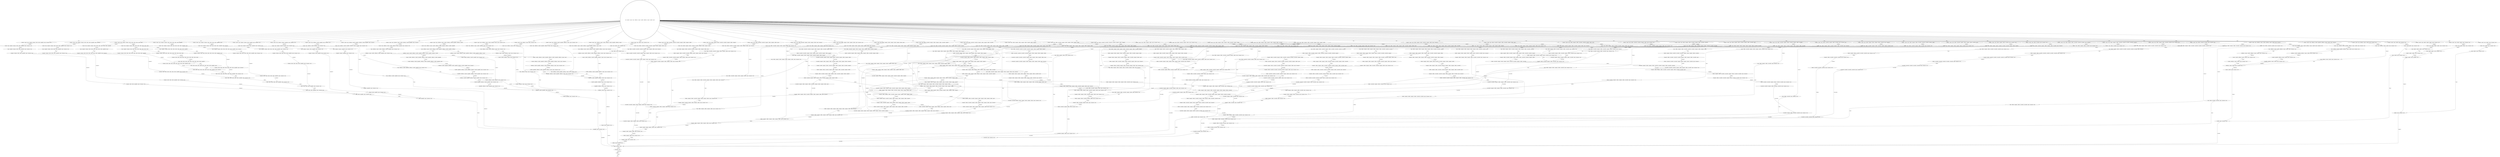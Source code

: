 digraph  {
0 [shape=doublecircle, label="('init', 'initialise', 'connect', 'login', 'setfiletype', 'rename', 'storefile', 'setfiletype', 'rename', 'storefile', 'logout')"];
1 [label="('initialise', 'connect', 'login', 'changedir', 'listnames', 'delete', 'delete', 'appendfile', 'logout', 'disconnect', 'term')"];
2 [label="('connect', 'login', 'changedir', 'listnames', 'delete', 'delete', 'appendfile', 'logout', 'disconnect', 'term')"];
3 [label="('login', 'changedir', 'listnames', 'delete', 'delete', 'appendfile', 'logout', 'disconnect', 'term')"];
4 [label="('changedir', 'listnames', 'delete', 'delete', 'appendfile', 'logout', 'disconnect', 'term')"];
5 [label="('listnames', 'delete', 'delete', 'appendfile', 'logout', 'disconnect', 'term')"];
6 [label="('delete', 'delete', 'appendfile', 'logout', 'disconnect', 'term')"];
7 [label="('delete', 'appendfile', 'logout', 'disconnect', 'term')"];
8 [label="('appendfile', 'logout', 'disconnect', 'term')"];
9 [label="('logout', 'disconnect', 'term')"];
10 [label="('disconnect', 'term')"];
11 [label="('term',)"];
13 [label="('initialise', 'connect', 'login', 'listfiles', 'logout', 'disconnect', 'term')"];
14 [label="('connect', 'login', 'listfiles', 'logout', 'disconnect', 'term')"];
15 [label="('login', 'listfiles', 'logout', 'disconnect', 'term')"];
16 [label="('listfiles', 'logout', 'disconnect', 'term')"];
18 [label="('initialise', 'connect', 'login', 'setfiletype', 'rename', 'logout', 'disconnect', 'term')"];
19 [label="('connect', 'login', 'setfiletype', 'rename', 'logout', 'disconnect', 'term')"];
20 [label="('login', 'setfiletype', 'rename', 'logout', 'disconnect', 'term')"];
21 [label="('setfiletype', 'rename', 'logout', 'disconnect', 'term')"];
22 [label="('rename', 'logout', 'disconnect', 'term')"];
24 [label="('initialise', 'connect', 'login', 'listfiles', 'changedir', 'listfiles', 'logout', 'disconnect', 'term')"];
25 [label="('connect', 'login', 'listfiles', 'changedir', 'listfiles', 'logout', 'disconnect', 'term')"];
26 [label="('login', 'listfiles', 'changedir', 'listfiles', 'logout', 'disconnect', 'term')"];
27 [label="('listfiles', 'changedir', 'listfiles', 'logout', 'disconnect', 'term')"];
28 [label="('changedir', 'listfiles', 'logout', 'disconnect', 'term')"];
30 [label="('initialise', 'connect', 'login', 'storefile', 'logout', 'disconnect', 'term')"];
31 [label="('connect', 'login', 'storefile', 'logout', 'disconnect', 'term')"];
32 [label="('login', 'storefile', 'logout', 'disconnect', 'term')"];
33 [label="('storefile', 'logout', 'disconnect', 'term')"];
35 [label="('initialise', 'connect', 'login', 'makedir', 'logout', 'disconnect', 'term')"];
36 [label="('connect', 'login', 'makedir', 'logout', 'disconnect', 'term')"];
37 [label="('login', 'makedir', 'logout', 'disconnect', 'term')"];
38 [label="('makedir', 'logout', 'disconnect', 'term')"];
40 [label="('initialise', 'connect', 'login', 'changedir', 'listnames', 'delete', 'delete', 'delete', 'appendfile', 'logout', 'disconnect')"];
41 [label="('connect', 'login', 'changedir', 'listnames', 'delete', 'delete', 'delete', 'appendfile', 'logout', 'disconnect', 'term')"];
42 [label="('login', 'changedir', 'listnames', 'delete', 'delete', 'delete', 'appendfile', 'logout', 'disconnect', 'term')"];
43 [label="('changedir', 'listnames', 'delete', 'delete', 'delete', 'appendfile', 'logout', 'disconnect', 'term')"];
44 [label="('listnames', 'delete', 'delete', 'delete', 'appendfile', 'logout', 'disconnect', 'term')"];
45 [label="('delete', 'delete', 'delete', 'appendfile', 'logout', 'disconnect', 'term')"];
47 [label="('initialise', 'connect', 'login', 'changedir', 'listnames', 'appendfile', 'logout', 'disconnect', 'term')"];
48 [label="('connect', 'login', 'changedir', 'listnames', 'appendfile', 'logout', 'disconnect', 'term')"];
49 [label="('login', 'changedir', 'listnames', 'appendfile', 'logout', 'disconnect', 'term')"];
50 [label="('changedir', 'listnames', 'appendfile', 'logout', 'disconnect', 'term')"];
51 [label="('listnames', 'appendfile', 'logout', 'disconnect', 'term')"];
53 [label="('initialise', 'connect', 'login', 'listfiles', 'changedir', 'listfiles', 'changedir', 'listfiles', 'changedir', 'listfiles', 'logout')"];
54 [label="('connect', 'login', 'listfiles', 'changedir', 'listfiles', 'changedir', 'listfiles', 'changedir', 'listfiles', 'logout', 'disconnect')"];
55 [label="('login', 'listfiles', 'changedir', 'listfiles', 'changedir', 'listfiles', 'changedir', 'listfiles', 'logout', 'disconnect', 'term')"];
56 [label="('listfiles', 'changedir', 'listfiles', 'changedir', 'listfiles', 'changedir', 'listfiles', 'logout', 'disconnect', 'term')"];
57 [label="('changedir', 'listfiles', 'changedir', 'listfiles', 'changedir', 'listfiles', 'logout', 'disconnect', 'term')"];
58 [label="('listfiles', 'changedir', 'listfiles', 'changedir', 'listfiles', 'logout', 'disconnect', 'term')"];
59 [label="('changedir', 'listfiles', 'changedir', 'listfiles', 'logout', 'disconnect', 'term')"];
61 [label="('initialise', 'connect', 'login', 'listfiles', 'retrievefile', 'changedir', 'listfiles', 'changedir', 'listfiles', 'changedir', 'listfiles')"];
62 [label="('connect', 'login', 'listfiles', 'retrievefile', 'changedir', 'listfiles', 'changedir', 'listfiles', 'changedir', 'listfiles', 'changedir')"];
63 [label="('login', 'listfiles', 'retrievefile', 'changedir', 'listfiles', 'changedir', 'listfiles', 'changedir', 'listfiles', 'changedir', 'listfiles')"];
64 [label="('listfiles', 'retrievefile', 'changedir', 'listfiles', 'changedir', 'listfiles', 'changedir', 'listfiles', 'changedir', 'listfiles', 'changedir')"];
65 [label="('retrievefile', 'changedir', 'listfiles', 'changedir', 'listfiles', 'changedir', 'listfiles', 'changedir', 'listfiles', 'changedir', 'listfiles')"];
66 [label="('changedir', 'listfiles', 'changedir', 'listfiles', 'changedir', 'listfiles', 'changedir', 'listfiles', 'changedir', 'listfiles', 'logout')"];
67 [label="('listfiles', 'changedir', 'listfiles', 'changedir', 'listfiles', 'changedir', 'listfiles', 'changedir', 'listfiles', 'logout', 'disconnect')"];
68 [label="('changedir', 'listfiles', 'changedir', 'listfiles', 'changedir', 'listfiles', 'changedir', 'listfiles', 'logout', 'disconnect', 'term')"];
70 [label="('initialise', 'connect', 'login', 'changedir', 'listnames', 'delete', 'appendfile', 'logout', 'disconnect', 'term')"];
71 [label="('connect', 'login', 'changedir', 'listnames', 'delete', 'appendfile', 'logout', 'disconnect', 'term')"];
72 [label="('login', 'changedir', 'listnames', 'delete', 'appendfile', 'logout', 'disconnect', 'term')"];
73 [label="('changedir', 'listnames', 'delete', 'appendfile', 'logout', 'disconnect', 'term')"];
74 [label="('listnames', 'delete', 'appendfile', 'logout', 'disconnect', 'term')"];
76 [label="('initialise', 'connect', 'login', 'setfiletype', 'storefile', 'appendfile', 'logout', 'disconnect', 'term')"];
77 [label="('connect', 'login', 'setfiletype', 'storefile', 'appendfile', 'logout', 'disconnect', 'term')"];
78 [label="('login', 'setfiletype', 'storefile', 'appendfile', 'logout', 'disconnect', 'term')"];
79 [label="('setfiletype', 'storefile', 'appendfile', 'logout', 'disconnect', 'term')"];
80 [label="('storefile', 'appendfile', 'logout', 'disconnect', 'term')"];
82 [label="('initialise', 'connect', 'login', 'setfiletype', 'rename', 'storefile', 'setfiletype', 'rename', 'logout', 'disconnect', 'term')"];
83 [label="('connect', 'login', 'setfiletype', 'rename', 'storefile', 'setfiletype', 'rename', 'logout', 'disconnect', 'term')"];
84 [label="('login', 'setfiletype', 'rename', 'storefile', 'setfiletype', 'rename', 'logout', 'disconnect', 'term')"];
85 [label="('setfiletype', 'rename', 'storefile', 'setfiletype', 'rename', 'logout', 'disconnect', 'term')"];
86 [label="('rename', 'storefile', 'setfiletype', 'rename', 'logout', 'disconnect', 'term')"];
87 [label="('storefile', 'setfiletype', 'rename', 'logout', 'disconnect', 'term')"];
89 [label="('initialise', 'connect', 'login', 'listfiles', 'changedir', 'listfiles', 'retrievefile', 'logout', 'disconnect', 'term')"];
90 [label="('connect', 'login', 'listfiles', 'changedir', 'listfiles', 'retrievefile', 'logout', 'disconnect', 'term')"];
91 [label="('login', 'listfiles', 'changedir', 'listfiles', 'retrievefile', 'logout', 'disconnect', 'term')"];
92 [label="('listfiles', 'changedir', 'listfiles', 'retrievefile', 'logout', 'disconnect', 'term')"];
93 [label="('changedir', 'listfiles', 'retrievefile', 'logout', 'disconnect', 'term')"];
94 [label="('listfiles', 'retrievefile', 'logout', 'disconnect', 'term')"];
95 [label="('retrievefile', 'logout', 'disconnect', 'term')"];
97 [label="('initialise', 'connect', 'login', 'listfiles', 'retrievefile', 'logout', 'disconnect', 'term')"];
98 [label="('connect', 'login', 'listfiles', 'retrievefile', 'logout', 'disconnect', 'term')"];
99 [label="('login', 'listfiles', 'retrievefile', 'logout', 'disconnect', 'term')"];
101 [label="('initialise', 'connect', 'login', 'changedir', 'listnames', 'delete', 'delete', 'delete', 'delete', 'appendfile', 'logout')"];
102 [label="('connect', 'login', 'changedir', 'listnames', 'delete', 'delete', 'delete', 'delete', 'appendfile', 'logout', 'disconnect')"];
103 [label="('login', 'changedir', 'listnames', 'delete', 'delete', 'delete', 'delete', 'appendfile', 'logout', 'disconnect', 'term')"];
104 [label="('changedir', 'listnames', 'delete', 'delete', 'delete', 'delete', 'appendfile', 'logout', 'disconnect', 'term')"];
105 [label="('listnames', 'delete', 'delete', 'delete', 'delete', 'appendfile', 'logout', 'disconnect', 'term')"];
106 [label="('delete', 'delete', 'delete', 'delete', 'appendfile', 'logout', 'disconnect', 'term')"];
108 [label="('initialise', 'connect', 'login', 'listfiles', 'changedir', 'listfiles', 'changedir', 'listfiles', 'retrievefile', 'logout', 'disconnect')"];
109 [label="('connect', 'login', 'listfiles', 'changedir', 'listfiles', 'changedir', 'listfiles', 'retrievefile', 'logout', 'disconnect', 'term')"];
110 [label="('login', 'listfiles', 'changedir', 'listfiles', 'changedir', 'listfiles', 'retrievefile', 'logout', 'disconnect', 'term')"];
111 [label="('listfiles', 'changedir', 'listfiles', 'changedir', 'listfiles', 'retrievefile', 'logout', 'disconnect', 'term')"];
112 [label="('changedir', 'listfiles', 'changedir', 'listfiles', 'retrievefile', 'logout', 'disconnect', 'term')"];
114 [label="('initialise', 'connect', 'login', 'listfiles', 'retrievefile', 'changedir', 'listfiles', 'logout', 'disconnect', 'term')"];
115 [label="('connect', 'login', 'listfiles', 'retrievefile', 'changedir', 'listfiles', 'logout', 'disconnect', 'term')"];
116 [label="('login', 'listfiles', 'retrievefile', 'changedir', 'listfiles', 'logout', 'disconnect', 'term')"];
117 [label="('listfiles', 'retrievefile', 'changedir', 'listfiles', 'logout', 'disconnect', 'term')"];
118 [label="('retrievefile', 'changedir', 'listfiles', 'logout', 'disconnect', 'term')"];
120 [label="('initialise', 'connect', 'login', 'makedir', 'makedir', 'logout', 'disconnect', 'term')"];
121 [label="('connect', 'login', 'makedir', 'makedir', 'logout', 'disconnect', 'term')"];
122 [label="('login', 'makedir', 'makedir', 'logout', 'disconnect', 'term')"];
123 [label="('makedir', 'makedir', 'logout', 'disconnect', 'term')"];
125 [label="('initialise', 'connect', 'login', 'setfiletype', 'storefile', 'appendfile', 'setfiletype', 'rename', 'storefile', 'logout', 'disconnect')"];
126 [label="('connect', 'login', 'setfiletype', 'storefile', 'appendfile', 'setfiletype', 'rename', 'storefile', 'logout', 'disconnect', 'term')"];
127 [label="('login', 'setfiletype', 'storefile', 'appendfile', 'setfiletype', 'rename', 'storefile', 'logout', 'disconnect', 'term')"];
128 [label="('setfiletype', 'storefile', 'appendfile', 'setfiletype', 'rename', 'storefile', 'logout', 'disconnect', 'term')"];
129 [label="('storefile', 'appendfile', 'setfiletype', 'rename', 'storefile', 'logout', 'disconnect', 'term')"];
130 [label="('appendfile', 'setfiletype', 'rename', 'storefile', 'logout', 'disconnect', 'term')"];
131 [label="('setfiletype', 'rename', 'storefile', 'logout', 'disconnect', 'term')"];
132 [label="('rename', 'storefile', 'logout', 'disconnect', 'term')"];
134 [label="('initialise', 'connect', 'login', 'listfiles', 'retrievefile', 'changedir', 'listfiles', 'changedir', 'listfiles', 'logout', 'disconnect')"];
135 [label="('connect', 'login', 'listfiles', 'retrievefile', 'changedir', 'listfiles', 'changedir', 'listfiles', 'logout', 'disconnect', 'term')"];
136 [label="('login', 'listfiles', 'retrievefile', 'changedir', 'listfiles', 'changedir', 'listfiles', 'logout', 'disconnect', 'term')"];
137 [label="('listfiles', 'retrievefile', 'changedir', 'listfiles', 'changedir', 'listfiles', 'logout', 'disconnect', 'term')"];
138 [label="('retrievefile', 'changedir', 'listfiles', 'changedir', 'listfiles', 'logout', 'disconnect', 'term')"];
140 [label="('initialise', 'connect', 'login', 'listfiles', 'retrievefile', 'retrievefile', 'retrievefile', 'retrievefile', 'changedir', 'listfiles', 'changedir')"];
141 [label="('connect', 'login', 'listfiles', 'retrievefile', 'retrievefile', 'retrievefile', 'retrievefile', 'changedir', 'listfiles', 'changedir', 'listfiles')"];
142 [label="('login', 'listfiles', 'retrievefile', 'retrievefile', 'retrievefile', 'retrievefile', 'changedir', 'listfiles', 'changedir', 'listfiles', 'changedir')"];
143 [label="('listfiles', 'retrievefile', 'retrievefile', 'retrievefile', 'retrievefile', 'changedir', 'listfiles', 'changedir', 'listfiles', 'changedir', 'listfiles')"];
144 [label="('retrievefile', 'retrievefile', 'retrievefile', 'retrievefile', 'changedir', 'listfiles', 'changedir', 'listfiles', 'changedir', 'listfiles', 'logout')"];
145 [label="('retrievefile', 'retrievefile', 'retrievefile', 'changedir', 'listfiles', 'changedir', 'listfiles', 'changedir', 'listfiles', 'logout', 'disconnect')"];
146 [label="('retrievefile', 'retrievefile', 'changedir', 'listfiles', 'changedir', 'listfiles', 'changedir', 'listfiles', 'logout', 'disconnect', 'term')"];
147 [label="('retrievefile', 'changedir', 'listfiles', 'changedir', 'listfiles', 'changedir', 'listfiles', 'logout', 'disconnect', 'term')"];
149 [label="('initialise', 'connect', 'login', 'setfiletype', 'rename', 'storefile', 'logout', 'disconnect', 'term')"];
150 [label="('connect', 'login', 'setfiletype', 'rename', 'storefile', 'logout', 'disconnect', 'term')"];
151 [label="('login', 'setfiletype', 'rename', 'storefile', 'logout', 'disconnect', 'term')"];
153 [label="('initialise', 'connect', 'login', 'listfiles', 'changedir', 'listfiles', 'changedir', 'listfiles', 'logout', 'disconnect', 'term')"];
154 [label="('connect', 'login', 'listfiles', 'changedir', 'listfiles', 'changedir', 'listfiles', 'logout', 'disconnect', 'term')"];
155 [label="('login', 'listfiles', 'changedir', 'listfiles', 'changedir', 'listfiles', 'logout', 'disconnect', 'term')"];
157 [label="('initialise', 'connect', 'login', 'makedir', 'makedir', 'makedir', 'logout', 'disconnect', 'term')"];
158 [label="('connect', 'login', 'makedir', 'makedir', 'makedir', 'logout', 'disconnect', 'term')"];
159 [label="('login', 'makedir', 'makedir', 'makedir', 'logout', 'disconnect', 'term')"];
160 [label="('makedir', 'makedir', 'makedir', 'logout', 'disconnect', 'term')"];
161 [label="('initialise', 'connect', 'login', 'listfiles', 'changedir', 'listfiles', 'changedir', 'listfiles', 'changedir', 'listfiles', 'retrievefile')"];
162 [label="('connect', 'login', 'listfiles', 'changedir', 'listfiles', 'changedir', 'listfiles', 'changedir', 'listfiles', 'retrievefile', 'retrievefile')"];
163 [label="('login', 'listfiles', 'changedir', 'listfiles', 'changedir', 'listfiles', 'changedir', 'listfiles', 'retrievefile', 'retrievefile', 'changedir')"];
164 [label="('listfiles', 'changedir', 'listfiles', 'changedir', 'listfiles', 'changedir', 'listfiles', 'retrievefile', 'retrievefile', 'changedir', 'listfiles')"];
165 [label="('changedir', 'listfiles', 'changedir', 'listfiles', 'changedir', 'listfiles', 'retrievefile', 'retrievefile', 'changedir', 'listfiles', 'changedir')"];
166 [label="('listfiles', 'changedir', 'listfiles', 'changedir', 'listfiles', 'retrievefile', 'retrievefile', 'changedir', 'listfiles', 'changedir', 'listfiles')"];
167 [label="('changedir', 'listfiles', 'changedir', 'listfiles', 'retrievefile', 'retrievefile', 'changedir', 'listfiles', 'changedir', 'listfiles', 'retrievefile')"];
168 [label="('listfiles', 'changedir', 'listfiles', 'retrievefile', 'retrievefile', 'changedir', 'listfiles', 'changedir', 'listfiles', 'retrievefile', 'logout')"];
169 [label="('changedir', 'listfiles', 'retrievefile', 'retrievefile', 'changedir', 'listfiles', 'changedir', 'listfiles', 'retrievefile', 'logout', 'disconnect')"];
170 [label="('listfiles', 'retrievefile', 'retrievefile', 'changedir', 'listfiles', 'changedir', 'listfiles', 'retrievefile', 'logout', 'disconnect', 'term')"];
171 [label="('retrievefile', 'retrievefile', 'changedir', 'listfiles', 'changedir', 'listfiles', 'retrievefile', 'logout', 'disconnect', 'term')"];
172 [label="('retrievefile', 'changedir', 'listfiles', 'changedir', 'listfiles', 'retrievefile', 'logout', 'disconnect', 'term')"];
173 [label="('initialise', 'connect', 'login', 'listfiles', 'changedir', 'listfiles', 'changedir', 'listfiles', 'changedir', 'listfiles', 'changedir')"];
174 [label="('connect', 'login', 'listfiles', 'changedir', 'listfiles', 'changedir', 'listfiles', 'changedir', 'listfiles', 'changedir', 'listfiles')"];
175 [label="('login', 'listfiles', 'changedir', 'listfiles', 'changedir', 'listfiles', 'changedir', 'listfiles', 'changedir', 'listfiles', 'changedir')"];
176 [label="('listfiles', 'changedir', 'listfiles', 'changedir', 'listfiles', 'changedir', 'listfiles', 'changedir', 'listfiles', 'changedir', 'listfiles')"];
178 [label="('initialise', 'connect', 'login', 'changedir', 'listnames', 'delete', 'delete', 'delete', 'delete', 'delete', 'delete')"];
179 [label="('connect', 'login', 'changedir', 'listnames', 'delete', 'delete', 'delete', 'delete', 'delete', 'delete', 'delete')"];
180 [label="('login', 'changedir', 'listnames', 'delete', 'delete', 'delete', 'delete', 'delete', 'delete', 'delete', 'appendfile')"];
181 [label="('changedir', 'listnames', 'delete', 'delete', 'delete', 'delete', 'delete', 'delete', 'delete', 'appendfile', 'logout')"];
182 [label="('listnames', 'delete', 'delete', 'delete', 'delete', 'delete', 'delete', 'delete', 'appendfile', 'logout', 'disconnect')"];
183 [label="('delete', 'delete', 'delete', 'delete', 'delete', 'delete', 'delete', 'appendfile', 'logout', 'disconnect', 'term')"];
184 [label="('delete', 'delete', 'delete', 'delete', 'delete', 'delete', 'appendfile', 'logout', 'disconnect', 'term')"];
185 [label="('delete', 'delete', 'delete', 'delete', 'delete', 'appendfile', 'logout', 'disconnect', 'term')"];
186 [label="('changedir', 'listfiles', 'changedir', 'listfiles', 'changedir', 'listfiles', 'changedir', 'listfiles', 'changedir', 'listfiles', 'changedir')"];
188 [label="('initialise', 'connect', 'login', 'setfiletype', 'storefile', 'appendfile', 'setfiletype', 'storefile', 'appendfile', 'logout', 'disconnect')"];
189 [label="('connect', 'login', 'setfiletype', 'storefile', 'appendfile', 'setfiletype', 'storefile', 'appendfile', 'logout', 'disconnect', 'term')"];
190 [label="('login', 'setfiletype', 'storefile', 'appendfile', 'setfiletype', 'storefile', 'appendfile', 'logout', 'disconnect', 'term')"];
191 [label="('setfiletype', 'storefile', 'appendfile', 'setfiletype', 'storefile', 'appendfile', 'logout', 'disconnect', 'term')"];
192 [label="('storefile', 'appendfile', 'setfiletype', 'storefile', 'appendfile', 'logout', 'disconnect', 'term')"];
193 [label="('appendfile', 'setfiletype', 'storefile', 'appendfile', 'logout', 'disconnect', 'term')"];
195 [label="('initialise', 'connect', 'login', 'listfiles', 'changedir', 'listfiles', 'retrievefile', 'changedir', 'listfiles', 'changedir', 'listfiles')"];
196 [label="('connect', 'login', 'listfiles', 'changedir', 'listfiles', 'retrievefile', 'changedir', 'listfiles', 'changedir', 'listfiles', 'changedir')"];
197 [label="('login', 'listfiles', 'changedir', 'listfiles', 'retrievefile', 'changedir', 'listfiles', 'changedir', 'listfiles', 'changedir', 'listfiles')"];
198 [label="('listfiles', 'changedir', 'listfiles', 'retrievefile', 'changedir', 'listfiles', 'changedir', 'listfiles', 'changedir', 'listfiles', 'changedir')"];
199 [label="('changedir', 'listfiles', 'retrievefile', 'changedir', 'listfiles', 'changedir', 'listfiles', 'changedir', 'listfiles', 'changedir', 'listfiles')"];
200 [label="('listfiles', 'changedir', 'listfiles', 'retrievefile', 'changedir', 'listfiles', 'changedir', 'listfiles', 'changedir', 'listfiles', 'retrievefile')"];
201 [label="('changedir', 'listfiles', 'retrievefile', 'changedir', 'listfiles', 'changedir', 'listfiles', 'changedir', 'listfiles', 'retrievefile', 'logout')"];
202 [label="('listfiles', 'retrievefile', 'changedir', 'listfiles', 'changedir', 'listfiles', 'changedir', 'listfiles', 'retrievefile', 'logout', 'disconnect')"];
203 [label="('retrievefile', 'changedir', 'listfiles', 'changedir', 'listfiles', 'changedir', 'listfiles', 'retrievefile', 'logout', 'disconnect', 'term')"];
204 [label="('changedir', 'listfiles', 'changedir', 'listfiles', 'changedir', 'listfiles', 'retrievefile', 'logout', 'disconnect', 'term')"];
206 [label="('initialise', 'connect', 'login', 'listfiles', 'retrievefile', 'changedir', 'listfiles', 'changedir', 'listfiles', 'retrievefile', 'changedir')"];
207 [label="('connect', 'login', 'listfiles', 'retrievefile', 'changedir', 'listfiles', 'changedir', 'listfiles', 'retrievefile', 'changedir', 'listfiles')"];
208 [label="('login', 'listfiles', 'retrievefile', 'changedir', 'listfiles', 'changedir', 'listfiles', 'retrievefile', 'changedir', 'listfiles', 'changedir')"];
209 [label="('listfiles', 'retrievefile', 'changedir', 'listfiles', 'changedir', 'listfiles', 'retrievefile', 'changedir', 'listfiles', 'changedir', 'listfiles')"];
210 [label="('retrievefile', 'changedir', 'listfiles', 'changedir', 'listfiles', 'retrievefile', 'changedir', 'listfiles', 'changedir', 'listfiles', 'changedir')"];
211 [label="('changedir', 'listfiles', 'changedir', 'listfiles', 'retrievefile', 'changedir', 'listfiles', 'changedir', 'listfiles', 'changedir', 'listfiles')"];
213 [label="('initialise', 'connect', 'login', 'setfiletype', 'rename', 'storefile', 'setfiletype', 'storefile', 'appendfile', 'logout', 'disconnect')"];
214 [label="('connect', 'login', 'setfiletype', 'rename', 'storefile', 'setfiletype', 'storefile', 'appendfile', 'logout', 'disconnect', 'term')"];
215 [label="('login', 'setfiletype', 'rename', 'storefile', 'setfiletype', 'storefile', 'appendfile', 'logout', 'disconnect', 'term')"];
216 [label="('setfiletype', 'rename', 'storefile', 'setfiletype', 'storefile', 'appendfile', 'logout', 'disconnect', 'term')"];
217 [label="('rename', 'storefile', 'setfiletype', 'storefile', 'appendfile', 'logout', 'disconnect', 'term')"];
218 [label="('storefile', 'setfiletype', 'storefile', 'appendfile', 'logout', 'disconnect', 'term')"];
220 [label="('initialise', 'connect', 'login', 'listfiles', 'changedir', 'listfiles', 'retrievefile', 'retrievefile', 'retrievefile', 'retrievefile', 'retrievefile')"];
221 [label="('connect', 'login', 'listfiles', 'changedir', 'listfiles', 'retrievefile', 'retrievefile', 'retrievefile', 'retrievefile', 'retrievefile', 'logout')"];
222 [label="('login', 'listfiles', 'changedir', 'listfiles', 'retrievefile', 'retrievefile', 'retrievefile', 'retrievefile', 'retrievefile', 'logout', 'disconnect')"];
223 [label="('listfiles', 'changedir', 'listfiles', 'retrievefile', 'retrievefile', 'retrievefile', 'retrievefile', 'retrievefile', 'logout', 'disconnect', 'term')"];
224 [label="('changedir', 'listfiles', 'retrievefile', 'retrievefile', 'retrievefile', 'retrievefile', 'retrievefile', 'logout', 'disconnect', 'term')"];
225 [label="('listfiles', 'retrievefile', 'retrievefile', 'retrievefile', 'retrievefile', 'retrievefile', 'logout', 'disconnect', 'term')"];
226 [label="('retrievefile', 'retrievefile', 'retrievefile', 'retrievefile', 'retrievefile', 'logout', 'disconnect', 'term')"];
227 [label="('retrievefile', 'retrievefile', 'retrievefile', 'retrievefile', 'logout', 'disconnect', 'term')"];
228 [label="('retrievefile', 'retrievefile', 'retrievefile', 'logout', 'disconnect', 'term')"];
229 [label="('retrievefile', 'retrievefile', 'logout', 'disconnect', 'term')"];
231 [label="('initialise', 'connect', 'login', 'listfiles', 'retrievefile', 'retrievefile', 'changedir', 'listfiles', 'logout', 'disconnect', 'term')"];
232 [label="('connect', 'login', 'listfiles', 'retrievefile', 'retrievefile', 'changedir', 'listfiles', 'logout', 'disconnect', 'term')"];
233 [label="('login', 'listfiles', 'retrievefile', 'retrievefile', 'changedir', 'listfiles', 'logout', 'disconnect', 'term')"];
234 [label="('listfiles', 'retrievefile', 'retrievefile', 'changedir', 'listfiles', 'logout', 'disconnect', 'term')"];
235 [label="('retrievefile', 'retrievefile', 'changedir', 'listfiles', 'logout', 'disconnect', 'term')"];
237 [label="('initialise', 'connect', 'login', 'listfiles', 'changedir', 'listfiles', 'changedir', 'listfiles', 'retrievefile', 'changedir', 'listfiles')"];
238 [label="('connect', 'login', 'listfiles', 'changedir', 'listfiles', 'changedir', 'listfiles', 'retrievefile', 'changedir', 'listfiles', 'retrievefile')"];
239 [label="('login', 'listfiles', 'changedir', 'listfiles', 'changedir', 'listfiles', 'retrievefile', 'changedir', 'listfiles', 'retrievefile', 'changedir')"];
240 [label="('listfiles', 'changedir', 'listfiles', 'changedir', 'listfiles', 'retrievefile', 'changedir', 'listfiles', 'retrievefile', 'changedir', 'listfiles')"];
241 [label="('changedir', 'listfiles', 'changedir', 'listfiles', 'retrievefile', 'changedir', 'listfiles', 'retrievefile', 'changedir', 'listfiles', 'logout')"];
242 [label="('listfiles', 'changedir', 'listfiles', 'retrievefile', 'changedir', 'listfiles', 'retrievefile', 'changedir', 'listfiles', 'logout', 'disconnect')"];
243 [label="('changedir', 'listfiles', 'retrievefile', 'changedir', 'listfiles', 'retrievefile', 'changedir', 'listfiles', 'logout', 'disconnect', 'term')"];
244 [label="('listfiles', 'retrievefile', 'changedir', 'listfiles', 'retrievefile', 'changedir', 'listfiles', 'logout', 'disconnect', 'term')"];
245 [label="('retrievefile', 'changedir', 'listfiles', 'retrievefile', 'changedir', 'listfiles', 'logout', 'disconnect', 'term')"];
246 [label="('changedir', 'listfiles', 'retrievefile', 'changedir', 'listfiles', 'logout', 'disconnect', 'term')"];
247 [label="('login', 'changedir', 'listnames', 'delete', 'delete', 'delete', 'delete', 'delete', 'delete', 'delete', 'delete')"];
248 [label="('changedir', 'listnames', 'delete', 'delete', 'delete', 'delete', 'delete', 'delete', 'delete', 'delete', 'delete')"];
249 [label="('listnames', 'delete', 'delete', 'delete', 'delete', 'delete', 'delete', 'delete', 'delete', 'delete', 'delete')"];
250 [label="('delete', 'delete', 'delete', 'delete', 'delete', 'delete', 'delete', 'delete', 'delete', 'delete', 'appendfile')"];
251 [label="('delete', 'delete', 'delete', 'delete', 'delete', 'delete', 'delete', 'delete', 'delete', 'appendfile', 'logout')"];
252 [label="('delete', 'delete', 'delete', 'delete', 'delete', 'delete', 'delete', 'delete', 'appendfile', 'logout', 'disconnect')"];
253 [label="('listfiles', 'retrievefile', 'changedir', 'listfiles', 'changedir', 'listfiles', 'changedir', 'listfiles', 'changedir', 'listfiles', 'logout')"];
254 [label="('retrievefile', 'changedir', 'listfiles', 'changedir', 'listfiles', 'changedir', 'listfiles', 'changedir', 'listfiles', 'logout', 'disconnect')"];
255 [label="('login', 'listfiles', 'changedir', 'listfiles', 'changedir', 'listfiles', 'changedir', 'listfiles', 'changedir', 'listfiles', 'logout')"];
256 [label="('retrievefile', 'changedir', 'listfiles', 'changedir', 'listfiles', 'retrievefile', 'changedir', 'listfiles', 'changedir', 'listfiles', 'logout')"];
257 [label="('changedir', 'listfiles', 'changedir', 'listfiles', 'retrievefile', 'changedir', 'listfiles', 'changedir', 'listfiles', 'logout', 'disconnect')"];
258 [label="('listfiles', 'changedir', 'listfiles', 'retrievefile', 'changedir', 'listfiles', 'changedir', 'listfiles', 'logout', 'disconnect', 'term')"];
259 [label="('changedir', 'listfiles', 'retrievefile', 'changedir', 'listfiles', 'changedir', 'listfiles', 'logout', 'disconnect', 'term')"];
261 [label="('initialise', 'connect', 'login', 'listfiles', 'retrievefile', 'retrievefile', 'retrievefile', 'changedir', 'listfiles', 'changedir', 'listfiles')"];
262 [label="('connect', 'login', 'listfiles', 'retrievefile', 'retrievefile', 'retrievefile', 'changedir', 'listfiles', 'changedir', 'listfiles', 'logout')"];
263 [label="('login', 'listfiles', 'retrievefile', 'retrievefile', 'retrievefile', 'changedir', 'listfiles', 'changedir', 'listfiles', 'logout', 'disconnect')"];
264 [label="('listfiles', 'retrievefile', 'retrievefile', 'retrievefile', 'changedir', 'listfiles', 'changedir', 'listfiles', 'logout', 'disconnect', 'term')"];
265 [label="('retrievefile', 'retrievefile', 'retrievefile', 'changedir', 'listfiles', 'changedir', 'listfiles', 'logout', 'disconnect', 'term')"];
266 [label="('retrievefile', 'retrievefile', 'changedir', 'listfiles', 'changedir', 'listfiles', 'logout', 'disconnect', 'term')"];
268 [label="('initialise', 'connect', 'login', 'listfiles', 'retrievefile', 'retrievefile', 'logout', 'disconnect', 'term')"];
269 [label="('connect', 'login', 'listfiles', 'retrievefile', 'retrievefile', 'logout', 'disconnect', 'term')"];
270 [label="('login', 'listfiles', 'retrievefile', 'retrievefile', 'logout', 'disconnect', 'term')"];
271 [label="('listfiles', 'retrievefile', 'retrievefile', 'logout', 'disconnect', 'term')"];
272 [label="('connect', 'login', 'listfiles', 'changedir', 'listfiles', 'retrievefile', 'changedir', 'listfiles', 'changedir', 'listfiles', 'logout')"];
273 [label="('login', 'listfiles', 'changedir', 'listfiles', 'retrievefile', 'changedir', 'listfiles', 'changedir', 'listfiles', 'logout', 'disconnect')"];
274 [label="('connect', 'login', 'listfiles', 'changedir', 'listfiles', 'changedir', 'listfiles', 'retrievefile', 'changedir', 'listfiles', 'logout')"];
275 [label="('login', 'listfiles', 'changedir', 'listfiles', 'changedir', 'listfiles', 'retrievefile', 'changedir', 'listfiles', 'logout', 'disconnect')"];
276 [label="('listfiles', 'changedir', 'listfiles', 'changedir', 'listfiles', 'retrievefile', 'changedir', 'listfiles', 'logout', 'disconnect', 'term')"];
277 [label="('changedir', 'listfiles', 'changedir', 'listfiles', 'retrievefile', 'changedir', 'listfiles', 'logout', 'disconnect', 'term')"];
278 [label="('listfiles', 'changedir', 'listfiles', 'retrievefile', 'changedir', 'listfiles', 'logout', 'disconnect', 'term')"];
279 [label="('connect', 'login', 'listfiles', 'changedir', 'listfiles', 'changedir', 'listfiles', 'changedir', 'listfiles', 'retrievefile', 'changedir')"];
280 [label="('login', 'listfiles', 'changedir', 'listfiles', 'changedir', 'listfiles', 'changedir', 'listfiles', 'retrievefile', 'changedir', 'listfiles')"];
281 [label="('listfiles', 'changedir', 'listfiles', 'changedir', 'listfiles', 'changedir', 'listfiles', 'retrievefile', 'changedir', 'listfiles', 'changedir')"];
282 [label="('changedir', 'listfiles', 'changedir', 'listfiles', 'changedir', 'listfiles', 'retrievefile', 'changedir', 'listfiles', 'changedir', 'listfiles')"];
283 [label="('listfiles', 'changedir', 'listfiles', 'changedir', 'listfiles', 'retrievefile', 'changedir', 'listfiles', 'changedir', 'listfiles', 'retrievefile')"];
284 [label="('changedir', 'listfiles', 'changedir', 'listfiles', 'retrievefile', 'changedir', 'listfiles', 'changedir', 'listfiles', 'retrievefile', 'retrievefile')"];
285 [label="('listfiles', 'changedir', 'listfiles', 'retrievefile', 'changedir', 'listfiles', 'changedir', 'listfiles', 'retrievefile', 'retrievefile', 'logout')"];
286 [label="('changedir', 'listfiles', 'retrievefile', 'changedir', 'listfiles', 'changedir', 'listfiles', 'retrievefile', 'retrievefile', 'logout', 'disconnect')"];
287 [label="('listfiles', 'retrievefile', 'changedir', 'listfiles', 'changedir', 'listfiles', 'retrievefile', 'retrievefile', 'logout', 'disconnect', 'term')"];
288 [label="('retrievefile', 'changedir', 'listfiles', 'changedir', 'listfiles', 'retrievefile', 'retrievefile', 'logout', 'disconnect', 'term')"];
289 [label="('changedir', 'listfiles', 'changedir', 'listfiles', 'retrievefile', 'retrievefile', 'logout', 'disconnect', 'term')"];
290 [label="('listfiles', 'changedir', 'listfiles', 'retrievefile', 'retrievefile', 'logout', 'disconnect', 'term')"];
291 [label="('changedir', 'listfiles', 'retrievefile', 'retrievefile', 'logout', 'disconnect', 'term')"];
292 [label="('connect', 'login', 'listfiles', 'retrievefile', 'changedir', 'listfiles', 'changedir', 'listfiles', 'changedir', 'listfiles', 'logout')"];
293 [label="('login', 'listfiles', 'retrievefile', 'changedir', 'listfiles', 'changedir', 'listfiles', 'changedir', 'listfiles', 'logout', 'disconnect')"];
294 [label="('listfiles', 'retrievefile', 'changedir', 'listfiles', 'changedir', 'listfiles', 'changedir', 'listfiles', 'logout', 'disconnect', 'term')"];
295 [label="('changedir', 'listfiles', 'changedir', 'listfiles', 'changedir', 'listfiles', 'changedir', 'listfiles', 'changedir', 'listfiles', 'retrievefile')"];
296 [label="('listfiles', 'changedir', 'listfiles', 'changedir', 'listfiles', 'changedir', 'listfiles', 'changedir', 'listfiles', 'retrievefile', 'changedir')"];
297 [label="('changedir', 'listfiles', 'changedir', 'listfiles', 'changedir', 'listfiles', 'changedir', 'listfiles', 'retrievefile', 'changedir', 'listfiles')"];
298 [label="('listfiles', 'changedir', 'listfiles', 'changedir', 'listfiles', 'retrievefile', 'changedir', 'listfiles', 'changedir', 'listfiles', 'changedir')"];
299 [label="('listfiles', 'changedir', 'listfiles', 'retrievefile', 'changedir', 'listfiles', 'changedir', 'listfiles', 'changedir', 'listfiles', 'logout')"];
300 [label="('changedir', 'listfiles', 'retrievefile', 'changedir', 'listfiles', 'changedir', 'listfiles', 'changedir', 'listfiles', 'logout', 'disconnect')"];
301 [label="('login', 'listfiles', 'changedir', 'listfiles', 'changedir', 'listfiles', 'changedir', 'listfiles', 'retrievefile', 'retrievefile', 'retrievefile')"];
302 [label="('listfiles', 'changedir', 'listfiles', 'changedir', 'listfiles', 'changedir', 'listfiles', 'retrievefile', 'retrievefile', 'retrievefile', 'changedir')"];
303 [label="('changedir', 'listfiles', 'changedir', 'listfiles', 'changedir', 'listfiles', 'retrievefile', 'retrievefile', 'retrievefile', 'changedir', 'listfiles')"];
304 [label="('listfiles', 'changedir', 'listfiles', 'changedir', 'listfiles', 'retrievefile', 'retrievefile', 'retrievefile', 'changedir', 'listfiles', 'retrievefile')"];
305 [label="('changedir', 'listfiles', 'changedir', 'listfiles', 'retrievefile', 'retrievefile', 'retrievefile', 'changedir', 'listfiles', 'retrievefile', 'logout')"];
306 [label="('listfiles', 'changedir', 'listfiles', 'retrievefile', 'retrievefile', 'retrievefile', 'changedir', 'listfiles', 'retrievefile', 'logout', 'disconnect')"];
307 [label="('changedir', 'listfiles', 'retrievefile', 'retrievefile', 'retrievefile', 'changedir', 'listfiles', 'retrievefile', 'logout', 'disconnect', 'term')"];
308 [label="('listfiles', 'retrievefile', 'retrievefile', 'retrievefile', 'changedir', 'listfiles', 'retrievefile', 'logout', 'disconnect', 'term')"];
309 [label="('retrievefile', 'retrievefile', 'retrievefile', 'changedir', 'listfiles', 'retrievefile', 'logout', 'disconnect', 'term')"];
310 [label="('retrievefile', 'retrievefile', 'changedir', 'listfiles', 'retrievefile', 'logout', 'disconnect', 'term')"];
311 [label="('retrievefile', 'changedir', 'listfiles', 'retrievefile', 'logout', 'disconnect', 'term')"];
312 [label="('initialise', 'connect', 'login', 'changedir', 'listnames', 'delete', 'delete', 'delete', 'delete', 'delete', 'appendfile')"];
313 [label="('connect', 'login', 'changedir', 'listnames', 'delete', 'delete', 'delete', 'delete', 'delete', 'appendfile', 'logout')"];
314 [label="('login', 'changedir', 'listnames', 'delete', 'delete', 'delete', 'delete', 'delete', 'appendfile', 'logout', 'disconnect')"];
315 [label="('changedir', 'listnames', 'delete', 'delete', 'delete', 'delete', 'delete', 'appendfile', 'logout', 'disconnect', 'term')"];
316 [label="('listnames', 'delete', 'delete', 'delete', 'delete', 'delete', 'appendfile', 'logout', 'disconnect', 'term')"];
318 [label="('initialise', 'connect', 'login', 'listfiles', 'changedir', 'listfiles', 'retrievefile', 'retrievefile', 'retrievefile', 'changedir', 'listfiles')"];
319 [label="('connect', 'login', 'listfiles', 'changedir', 'listfiles', 'retrievefile', 'retrievefile', 'retrievefile', 'changedir', 'listfiles', 'changedir')"];
320 [label="('login', 'listfiles', 'changedir', 'listfiles', 'retrievefile', 'retrievefile', 'retrievefile', 'changedir', 'listfiles', 'changedir', 'listfiles')"];
321 [label="('listfiles', 'changedir', 'listfiles', 'retrievefile', 'retrievefile', 'retrievefile', 'changedir', 'listfiles', 'changedir', 'listfiles', 'retrievefile')"];
322 [label="('changedir', 'listfiles', 'retrievefile', 'retrievefile', 'retrievefile', 'changedir', 'listfiles', 'changedir', 'listfiles', 'retrievefile', 'logout')"];
323 [label="('listfiles', 'retrievefile', 'retrievefile', 'retrievefile', 'changedir', 'listfiles', 'changedir', 'listfiles', 'retrievefile', 'logout', 'disconnect')"];
324 [label="('retrievefile', 'retrievefile', 'retrievefile', 'changedir', 'listfiles', 'changedir', 'listfiles', 'retrievefile', 'logout', 'disconnect', 'term')"];
326 [label="('initialise', 'connect', 'login', 'listfiles', 'changedir', 'listfiles', 'retrievefile', 'changedir', 'listfiles', 'logout', 'disconnect')"];
327 [label="('connect', 'login', 'listfiles', 'changedir', 'listfiles', 'retrievefile', 'changedir', 'listfiles', 'logout', 'disconnect', 'term')"];
328 [label="('login', 'listfiles', 'changedir', 'listfiles', 'retrievefile', 'changedir', 'listfiles', 'logout', 'disconnect', 'term')"];
329 [label="('connect', 'login', 'changedir', 'listnames', 'delete', 'delete', 'delete', 'delete', 'delete', 'delete', 'appendfile')"];
330 [label="('login', 'changedir', 'listnames', 'delete', 'delete', 'delete', 'delete', 'delete', 'delete', 'appendfile', 'logout')"];
331 [label="('changedir', 'listnames', 'delete', 'delete', 'delete', 'delete', 'delete', 'delete', 'appendfile', 'logout', 'disconnect')"];
332 [label="('listnames', 'delete', 'delete', 'delete', 'delete', 'delete', 'delete', 'appendfile', 'logout', 'disconnect', 'term')"];
333 [label="('connect', 'login', 'listfiles', 'changedir', 'listfiles', 'changedir', 'listfiles', 'retrievefile', 'changedir', 'listfiles', 'changedir')"];
334 [label="('login', 'listfiles', 'changedir', 'listfiles', 'changedir', 'listfiles', 'retrievefile', 'changedir', 'listfiles', 'changedir', 'listfiles')"];
335 [label="('listfiles', 'changedir', 'listfiles', 'changedir', 'listfiles', 'changedir', 'listfiles', 'changedir', 'listfiles', 'retrievefile', 'logout')"];
336 [label="('changedir', 'listfiles', 'changedir', 'listfiles', 'changedir', 'listfiles', 'changedir', 'listfiles', 'retrievefile', 'logout', 'disconnect')"];
337 [label="('listfiles', 'changedir', 'listfiles', 'changedir', 'listfiles', 'changedir', 'listfiles', 'retrievefile', 'logout', 'disconnect', 'term')"];
338 [label="('changedir', 'listfiles', 'changedir', 'listfiles', 'changedir', 'listfiles', 'retrievefile', 'retrievefile', 'changedir', 'listfiles', 'logout')"];
339 [label="('listfiles', 'changedir', 'listfiles', 'changedir', 'listfiles', 'retrievefile', 'retrievefile', 'changedir', 'listfiles', 'logout', 'disconnect')"];
340 [label="('changedir', 'listfiles', 'changedir', 'listfiles', 'retrievefile', 'retrievefile', 'changedir', 'listfiles', 'logout', 'disconnect', 'term')"];
341 [label="('listfiles', 'changedir', 'listfiles', 'retrievefile', 'retrievefile', 'changedir', 'listfiles', 'logout', 'disconnect', 'term')"];
342 [label="('changedir', 'listfiles', 'retrievefile', 'retrievefile', 'changedir', 'listfiles', 'logout', 'disconnect', 'term')"];
344 [label="('initialise', 'connect', 'login', 'listfiles', 'changedir', 'listfiles', 'retrievefile', 'changedir', 'listfiles', 'retrievefile', 'retrievefile')"];
345 [label="('connect', 'login', 'listfiles', 'changedir', 'listfiles', 'retrievefile', 'changedir', 'listfiles', 'retrievefile', 'retrievefile', 'retrievefile')"];
346 [label="('login', 'listfiles', 'changedir', 'listfiles', 'retrievefile', 'changedir', 'listfiles', 'retrievefile', 'retrievefile', 'retrievefile', 'retrievefile')"];
347 [label="('listfiles', 'changedir', 'listfiles', 'retrievefile', 'changedir', 'listfiles', 'retrievefile', 'retrievefile', 'retrievefile', 'retrievefile', 'changedir')"];
348 [label="('changedir', 'listfiles', 'retrievefile', 'changedir', 'listfiles', 'retrievefile', 'retrievefile', 'retrievefile', 'retrievefile', 'changedir', 'listfiles')"];
349 [label="('listfiles', 'retrievefile', 'changedir', 'listfiles', 'retrievefile', 'retrievefile', 'retrievefile', 'retrievefile', 'changedir', 'listfiles', 'logout')"];
350 [label="('retrievefile', 'changedir', 'listfiles', 'retrievefile', 'retrievefile', 'retrievefile', 'retrievefile', 'changedir', 'listfiles', 'logout', 'disconnect')"];
351 [label="('changedir', 'listfiles', 'retrievefile', 'retrievefile', 'retrievefile', 'retrievefile', 'changedir', 'listfiles', 'logout', 'disconnect', 'term')"];
352 [label="('listfiles', 'retrievefile', 'retrievefile', 'retrievefile', 'retrievefile', 'changedir', 'listfiles', 'logout', 'disconnect', 'term')"];
353 [label="('retrievefile', 'retrievefile', 'retrievefile', 'retrievefile', 'changedir', 'listfiles', 'logout', 'disconnect', 'term')"];
354 [label="('retrievefile', 'retrievefile', 'retrievefile', 'changedir', 'listfiles', 'logout', 'disconnect', 'term')"];
356 [label="('initialise', 'connect', 'login', 'listfiles', 'retrievefile', 'changedir', 'listfiles', 'retrievefile', 'logout', 'disconnect', 'term')"];
357 [label="('connect', 'login', 'listfiles', 'retrievefile', 'changedir', 'listfiles', 'retrievefile', 'logout', 'disconnect', 'term')"];
358 [label="('login', 'listfiles', 'retrievefile', 'changedir', 'listfiles', 'retrievefile', 'logout', 'disconnect', 'term')"];
359 [label="('listfiles', 'retrievefile', 'changedir', 'listfiles', 'retrievefile', 'logout', 'disconnect', 'term')"];
360 [label="('changedir', 'listnames', 'delete', 'delete', 'delete', 'delete', 'delete', 'delete', 'delete', 'delete', 'appendfile')"];
361 [label="('listnames', 'delete', 'delete', 'delete', 'delete', 'delete', 'delete', 'delete', 'delete', 'appendfile', 'logout')"];
363 [label="('initialise', 'connect', 'login', 'listfiles', 'changedir', 'listfiles', 'retrievefile', 'retrievefile', 'changedir', 'listfiles', 'changedir')"];
364 [label="('connect', 'login', 'listfiles', 'changedir', 'listfiles', 'retrievefile', 'retrievefile', 'changedir', 'listfiles', 'changedir', 'listfiles')"];
365 [label="('login', 'listfiles', 'changedir', 'listfiles', 'retrievefile', 'retrievefile', 'changedir', 'listfiles', 'changedir', 'listfiles', 'logout')"];
366 [label="('listfiles', 'changedir', 'listfiles', 'retrievefile', 'retrievefile', 'changedir', 'listfiles', 'changedir', 'listfiles', 'logout', 'disconnect')"];
367 [label="('changedir', 'listfiles', 'retrievefile', 'retrievefile', 'changedir', 'listfiles', 'changedir', 'listfiles', 'logout', 'disconnect', 'term')"];
368 [label="('listfiles', 'retrievefile', 'retrievefile', 'changedir', 'listfiles', 'changedir', 'listfiles', 'logout', 'disconnect', 'term')"];
369 [label="('initialise', 'connect', 'login', 'listfiles', 'retrievefile', 'changedir', 'listfiles', 'changedir', 'listfiles', 'retrievefile', 'logout')"];
370 [label="('connect', 'login', 'listfiles', 'retrievefile', 'changedir', 'listfiles', 'changedir', 'listfiles', 'retrievefile', 'logout', 'disconnect')"];
371 [label="('login', 'listfiles', 'retrievefile', 'changedir', 'listfiles', 'changedir', 'listfiles', 'retrievefile', 'logout', 'disconnect', 'term')"];
372 [label="('listfiles', 'retrievefile', 'changedir', 'listfiles', 'changedir', 'listfiles', 'retrievefile', 'logout', 'disconnect', 'term')"];
374 [label="('initialise', 'connect', 'login', 'listfiles', 'retrievefile', 'retrievefile', 'changedir', 'listfiles', 'changedir', 'listfiles', 'logout')"];
375 [label="('connect', 'login', 'listfiles', 'retrievefile', 'retrievefile', 'changedir', 'listfiles', 'changedir', 'listfiles', 'logout', 'disconnect')"];
376 [label="('login', 'listfiles', 'retrievefile', 'retrievefile', 'changedir', 'listfiles', 'changedir', 'listfiles', 'logout', 'disconnect', 'term')"];
378 [label="('initialise', 'connect', 'login', 'listfiles', 'changedir', 'listfiles', 'retrievefile', 'retrievefile', 'retrievefile', 'logout', 'disconnect')"];
379 [label="('connect', 'login', 'listfiles', 'changedir', 'listfiles', 'retrievefile', 'retrievefile', 'retrievefile', 'logout', 'disconnect', 'term')"];
380 [label="('login', 'listfiles', 'changedir', 'listfiles', 'retrievefile', 'retrievefile', 'retrievefile', 'logout', 'disconnect', 'term')"];
381 [label="('listfiles', 'changedir', 'listfiles', 'retrievefile', 'retrievefile', 'retrievefile', 'logout', 'disconnect', 'term')"];
382 [label="('changedir', 'listfiles', 'retrievefile', 'retrievefile', 'retrievefile', 'logout', 'disconnect', 'term')"];
383 [label="('listfiles', 'retrievefile', 'retrievefile', 'retrievefile', 'logout', 'disconnect', 'term')"];
385 [label="('initialise', 'connect', 'login', 'setfiletype', 'rename', 'storefile', 'setfiletype', 'storefile', 'appendfile', 'setfiletype', 'storefile')"];
386 [label="('connect', 'login', 'setfiletype', 'rename', 'storefile', 'setfiletype', 'storefile', 'appendfile', 'setfiletype', 'storefile', 'appendfile')"];
387 [label="('login', 'setfiletype', 'rename', 'storefile', 'setfiletype', 'storefile', 'appendfile', 'setfiletype', 'storefile', 'appendfile', 'setfiletype')"];
388 [label="('setfiletype', 'rename', 'storefile', 'setfiletype', 'storefile', 'appendfile', 'setfiletype', 'storefile', 'appendfile', 'setfiletype', 'storefile')"];
389 [label="('rename', 'storefile', 'setfiletype', 'storefile', 'appendfile', 'setfiletype', 'storefile', 'appendfile', 'setfiletype', 'storefile', 'appendfile')"];
390 [label="('storefile', 'setfiletype', 'storefile', 'appendfile', 'setfiletype', 'storefile', 'appendfile', 'setfiletype', 'storefile', 'appendfile', 'logout')"];
391 [label="('setfiletype', 'storefile', 'appendfile', 'setfiletype', 'storefile', 'appendfile', 'setfiletype', 'storefile', 'appendfile', 'logout', 'disconnect')"];
392 [label="('storefile', 'appendfile', 'setfiletype', 'storefile', 'appendfile', 'setfiletype', 'storefile', 'appendfile', 'logout', 'disconnect', 'term')"];
393 [label="('appendfile', 'setfiletype', 'storefile', 'appendfile', 'setfiletype', 'storefile', 'appendfile', 'logout', 'disconnect', 'term')"];
395 [label="('initialise', 'connect', 'login', 'listfiles', 'retrievefile', 'changedir', 'listfiles', 'retrievefile', 'changedir', 'listfiles', 'retrievefile')"];
396 [label="('connect', 'login', 'listfiles', 'retrievefile', 'changedir', 'listfiles', 'retrievefile', 'changedir', 'listfiles', 'retrievefile', 'logout')"];
397 [label="('login', 'listfiles', 'retrievefile', 'changedir', 'listfiles', 'retrievefile', 'changedir', 'listfiles', 'retrievefile', 'logout', 'disconnect')"];
398 [label="('listfiles', 'retrievefile', 'changedir', 'listfiles', 'retrievefile', 'changedir', 'listfiles', 'retrievefile', 'logout', 'disconnect', 'term')"];
399 [label="('retrievefile', 'changedir', 'listfiles', 'retrievefile', 'changedir', 'listfiles', 'retrievefile', 'logout', 'disconnect', 'term')"];
400 [label="('changedir', 'listfiles', 'retrievefile', 'changedir', 'listfiles', 'retrievefile', 'logout', 'disconnect', 'term')"];
401 [label="('initialise', 'connect', 'login', 'setfiletype', 'rename', 'storefile', 'setfiletype', 'storefile', 'appendfile', 'setfiletype', 'rename')"];
402 [label="('connect', 'login', 'setfiletype', 'rename', 'storefile', 'setfiletype', 'storefile', 'appendfile', 'setfiletype', 'rename', 'logout')"];
403 [label="('login', 'setfiletype', 'rename', 'storefile', 'setfiletype', 'storefile', 'appendfile', 'setfiletype', 'rename', 'logout', 'disconnect')"];
404 [label="('setfiletype', 'rename', 'storefile', 'setfiletype', 'storefile', 'appendfile', 'setfiletype', 'rename', 'logout', 'disconnect', 'term')"];
405 [label="('rename', 'storefile', 'setfiletype', 'storefile', 'appendfile', 'setfiletype', 'rename', 'logout', 'disconnect', 'term')"];
406 [label="('storefile', 'setfiletype', 'storefile', 'appendfile', 'setfiletype', 'rename', 'logout', 'disconnect', 'term')"];
407 [label="('setfiletype', 'storefile', 'appendfile', 'setfiletype', 'rename', 'logout', 'disconnect', 'term')"];
408 [label="('storefile', 'appendfile', 'setfiletype', 'rename', 'logout', 'disconnect', 'term')"];
409 [label="('appendfile', 'setfiletype', 'rename', 'logout', 'disconnect', 'term')"];
410 [label="('setfiletype', 'rename', 'storefile', 'setfiletype', 'storefile', 'appendfile', 'setfiletype', 'storefile', 'appendfile', 'setfiletype', 'rename')"];
411 [label="('rename', 'storefile', 'setfiletype', 'storefile', 'appendfile', 'setfiletype', 'storefile', 'appendfile', 'setfiletype', 'rename', 'logout')"];
412 [label="('storefile', 'setfiletype', 'storefile', 'appendfile', 'setfiletype', 'storefile', 'appendfile', 'setfiletype', 'rename', 'logout', 'disconnect')"];
413 [label="('setfiletype', 'storefile', 'appendfile', 'setfiletype', 'storefile', 'appendfile', 'setfiletype', 'rename', 'logout', 'disconnect', 'term')"];
414 [label="('storefile', 'appendfile', 'setfiletype', 'storefile', 'appendfile', 'setfiletype', 'rename', 'logout', 'disconnect', 'term')"];
415 [label="('appendfile', 'setfiletype', 'storefile', 'appendfile', 'setfiletype', 'rename', 'logout', 'disconnect', 'term')"];
416 [label="('initialise', 'connect', 'login', 'listfiles', 'changedir', 'listfiles', 'retrievefile', 'changedir', 'listfiles', 'retrievefile', 'logout')"];
417 [label="('connect', 'login', 'listfiles', 'changedir', 'listfiles', 'retrievefile', 'changedir', 'listfiles', 'retrievefile', 'logout', 'disconnect')"];
418 [label="('login', 'listfiles', 'changedir', 'listfiles', 'retrievefile', 'changedir', 'listfiles', 'retrievefile', 'logout', 'disconnect', 'term')"];
419 [label="('listfiles', 'changedir', 'listfiles', 'retrievefile', 'changedir', 'listfiles', 'retrievefile', 'logout', 'disconnect', 'term')"];
420 [label="('initialise', 'connect', 'login', 'listfiles', 'retrievefile', 'retrievefile', 'changedir', 'listfiles', 'changedir', 'listfiles', 'retrievefile')"];
421 [label="('connect', 'login', 'listfiles', 'retrievefile', 'retrievefile', 'changedir', 'listfiles', 'changedir', 'listfiles', 'retrievefile', 'changedir')"];
422 [label="('login', 'listfiles', 'retrievefile', 'retrievefile', 'changedir', 'listfiles', 'changedir', 'listfiles', 'retrievefile', 'changedir', 'listfiles')"];
423 [label="('listfiles', 'retrievefile', 'retrievefile', 'changedir', 'listfiles', 'changedir', 'listfiles', 'retrievefile', 'changedir', 'listfiles', 'changedir')"];
424 [label="('retrievefile', 'retrievefile', 'changedir', 'listfiles', 'changedir', 'listfiles', 'retrievefile', 'changedir', 'listfiles', 'changedir', 'listfiles')"];
425 [label="('retrievefile', 'changedir', 'listfiles', 'changedir', 'listfiles', 'retrievefile', 'changedir', 'listfiles', 'changedir', 'listfiles', 'retrievefile')"];
426 [label="('changedir', 'listfiles', 'changedir', 'listfiles', 'retrievefile', 'changedir', 'listfiles', 'changedir', 'listfiles', 'retrievefile', 'changedir')"];
427 [label="('listfiles', 'changedir', 'listfiles', 'retrievefile', 'changedir', 'listfiles', 'changedir', 'listfiles', 'retrievefile', 'changedir', 'listfiles')"];
428 [label="('changedir', 'listfiles', 'retrievefile', 'changedir', 'listfiles', 'changedir', 'listfiles', 'retrievefile', 'changedir', 'listfiles', 'changedir')"];
429 [label="('listfiles', 'retrievefile', 'changedir', 'listfiles', 'changedir', 'listfiles', 'changedir', 'listfiles', 'changedir', 'listfiles', 'retrievefile')"];
430 [label="('retrievefile', 'changedir', 'listfiles', 'changedir', 'listfiles', 'changedir', 'listfiles', 'changedir', 'listfiles', 'retrievefile', 'changedir')"];
431 [label="('listfiles', 'changedir', 'listfiles', 'changedir', 'listfiles', 'changedir', 'listfiles', 'retrievefile', 'changedir', 'listfiles', 'logout')"];
432 [label="('changedir', 'listfiles', 'changedir', 'listfiles', 'changedir', 'listfiles', 'retrievefile', 'changedir', 'listfiles', 'logout', 'disconnect')"];
433 [label="('login', 'listfiles', 'changedir', 'listfiles', 'changedir', 'listfiles', 'changedir', 'listfiles', 'retrievefile', 'retrievefile', 'logout')"];
434 [label="('listfiles', 'changedir', 'listfiles', 'changedir', 'listfiles', 'changedir', 'listfiles', 'retrievefile', 'retrievefile', 'logout', 'disconnect')"];
435 [label="('changedir', 'listfiles', 'changedir', 'listfiles', 'changedir', 'listfiles', 'retrievefile', 'retrievefile', 'logout', 'disconnect', 'term')"];
436 [label="('listfiles', 'changedir', 'listfiles', 'changedir', 'listfiles', 'retrievefile', 'retrievefile', 'logout', 'disconnect', 'term')"];
437 [label="('initialise', 'connect', 'login', 'listfiles', 'retrievefile', 'changedir', 'listfiles', 'retrievefile', 'changedir', 'listfiles', 'logout')"];
438 [label="('connect', 'login', 'listfiles', 'retrievefile', 'changedir', 'listfiles', 'retrievefile', 'changedir', 'listfiles', 'logout', 'disconnect')"];
439 [label="('login', 'listfiles', 'retrievefile', 'changedir', 'listfiles', 'retrievefile', 'changedir', 'listfiles', 'logout', 'disconnect', 'term')"];
440 [label="('initialise', 'connect', 'login', 'listfiles', 'changedir', 'listfiles', 'retrievefile', 'retrievefile', 'changedir', 'listfiles', 'logout')"];
441 [label="('connect', 'login', 'listfiles', 'changedir', 'listfiles', 'retrievefile', 'retrievefile', 'changedir', 'listfiles', 'logout', 'disconnect')"];
442 [label="('login', 'listfiles', 'changedir', 'listfiles', 'retrievefile', 'retrievefile', 'changedir', 'listfiles', 'logout', 'disconnect', 'term')"];
444 [label="('initialise', 'connect', 'login', 'listfiles', 'changedir', 'listfiles', 'retrievefile', 'retrievefile', 'logout', 'disconnect', 'term')"];
445 [label="('connect', 'login', 'listfiles', 'changedir', 'listfiles', 'retrievefile', 'retrievefile', 'logout', 'disconnect', 'term')"];
446 [label="('login', 'listfiles', 'changedir', 'listfiles', 'retrievefile', 'retrievefile', 'logout', 'disconnect', 'term')"];
447 [label="('connect', 'login', 'listfiles', 'retrievefile', 'changedir', 'listfiles', 'changedir', 'listfiles', 'changedir', 'listfiles', 'retrievefile')"];
448 [label="('login', 'listfiles', 'retrievefile', 'changedir', 'listfiles', 'changedir', 'listfiles', 'changedir', 'listfiles', 'retrievefile', 'changedir')"];
449 [label="('listfiles', 'retrievefile', 'changedir', 'listfiles', 'changedir', 'listfiles', 'changedir', 'listfiles', 'retrievefile', 'changedir', 'listfiles')"];
450 [label="('retrievefile', 'changedir', 'listfiles', 'changedir', 'listfiles', 'changedir', 'listfiles', 'retrievefile', 'changedir', 'listfiles', 'changedir')"];
452 [label="('initialise', 'connect', 'login', 'setfiletype', 'storefile', 'appendfile', 'setfiletype', 'rename', 'logout', 'disconnect', 'term')"];
453 [label="('connect', 'login', 'setfiletype', 'storefile', 'appendfile', 'setfiletype', 'rename', 'logout', 'disconnect', 'term')"];
454 [label="('login', 'setfiletype', 'storefile', 'appendfile', 'setfiletype', 'rename', 'logout', 'disconnect', 'term')"];
456 [label="('initialise', 'connect', 'login', 'setfiletype', 'rename', 'storefile', 'setfiletype', 'rename', 'storefile', 'logout', 'disconnect')"];
457 [label="('connect', 'login', 'setfiletype', 'rename', 'storefile', 'setfiletype', 'rename', 'storefile', 'logout', 'disconnect', 'term')"];
458 [label="('login', 'setfiletype', 'rename', 'storefile', 'setfiletype', 'rename', 'storefile', 'logout', 'disconnect', 'term')"];
459 [label="('setfiletype', 'rename', 'storefile', 'setfiletype', 'rename', 'storefile', 'logout', 'disconnect', 'term')"];
460 [label="('rename', 'storefile', 'setfiletype', 'rename', 'storefile', 'logout', 'disconnect', 'term')"];
461 [label="('storefile', 'setfiletype', 'rename', 'storefile', 'logout', 'disconnect', 'term')"];
462 [label="('connect', 'login', 'listfiles', 'changedir', 'listfiles', 'retrievefile', 'changedir', 'listfiles', 'changedir', 'listfiles', 'retrievefile')"];
463 [label="('login', 'listfiles', 'changedir', 'listfiles', 'retrievefile', 'changedir', 'listfiles', 'changedir', 'listfiles', 'retrievefile', 'retrievefile')"];
464 [label="('listfiles', 'changedir', 'listfiles', 'retrievefile', 'changedir', 'listfiles', 'changedir', 'listfiles', 'retrievefile', 'retrievefile', 'changedir')"];
465 [label="('changedir', 'listfiles', 'retrievefile', 'changedir', 'listfiles', 'changedir', 'listfiles', 'retrievefile', 'retrievefile', 'changedir', 'listfiles')"];
466 [label="('listfiles', 'retrievefile', 'changedir', 'listfiles', 'changedir', 'listfiles', 'retrievefile', 'retrievefile', 'changedir', 'listfiles', 'retrievefile')"];
467 [label="('retrievefile', 'changedir', 'listfiles', 'changedir', 'listfiles', 'retrievefile', 'retrievefile', 'changedir', 'listfiles', 'retrievefile', 'retrievefile')"];
468 [label="('changedir', 'listfiles', 'changedir', 'listfiles', 'retrievefile', 'retrievefile', 'changedir', 'listfiles', 'retrievefile', 'retrievefile', 'logout')"];
469 [label="('listfiles', 'changedir', 'listfiles', 'retrievefile', 'retrievefile', 'changedir', 'listfiles', 'retrievefile', 'retrievefile', 'logout', 'disconnect')"];
470 [label="('changedir', 'listfiles', 'retrievefile', 'retrievefile', 'changedir', 'listfiles', 'retrievefile', 'retrievefile', 'logout', 'disconnect', 'term')"];
471 [label="('listfiles', 'retrievefile', 'retrievefile', 'changedir', 'listfiles', 'retrievefile', 'retrievefile', 'logout', 'disconnect', 'term')"];
472 [label="('retrievefile', 'retrievefile', 'changedir', 'listfiles', 'retrievefile', 'retrievefile', 'logout', 'disconnect', 'term')"];
473 [label="('retrievefile', 'changedir', 'listfiles', 'retrievefile', 'retrievefile', 'logout', 'disconnect', 'term')"];
474 [label="('listfiles', 'changedir', 'listfiles', 'changedir', 'listfiles', 'retrievefile', 'changedir', 'listfiles', 'changedir', 'listfiles', 'logout')"];
475 [shape=diamond, label="()"];
0 -> 1  [key=1, label="('init',)", weight=30];
0 -> 13  [key=13, label="('init',)", weight=135];
0 -> 18  [key=18, label="('init',)", weight=39];
0 -> 24  [key=24, label="('init',)", weight=47];
0 -> 30  [key=30, label="('init',)", weight=99];
0 -> 35  [key=35, label="('init',)", weight=97];
0 -> 40  [key=40, label="('init',)", weight=22];
0 -> 47  [key=47, label="('init',)", weight=117];
0 -> 161  [key=53, label="('init',)", weight=6];
0 -> 53  [key=54, label="('init',)", weight=7];
0 -> 173  [key=55, label="('init',)", weight=11];
0 -> 61  [key=63, label="('init',)", weight=8];
0 -> 70  [key=77, label="('init',)", weight=61];
0 -> 76  [key=83, label="('init',)", weight=95];
0 -> 82  [key=89, label="('init',)", weight=3];
0 -> 89  [key=96, label="('init',)", weight=13];
0 -> 97  [key=104, label="('init',)", weight=30];
0 -> 101  [key=108, label="('init',)", weight=9];
0 -> 108  [key=115, label="('init',)", weight=4];
0 -> 114  [key=121, label="('init',)", weight=13];
0 -> 120  [key=127, label="('init',)", weight=9];
0 -> 125  [key=132, label="('init',)", weight=5];
0 -> 134  [key=141, label="('init',)", weight=5];
0 -> 140  [key=147, label="('init',)", weight=1];
0 -> 149  [key=156, label="('init',)", weight=40];
0 -> 153  [key=160, label="('init',)", weight=19];
0 -> 157  [key=164, label="('init',)", weight=5];
0 -> 178  [key=192, label="('init',)", weight=7];
0 -> 312  [key=193, label="('init',)", weight=8];
0 -> 188  [key=205, label="('init',)", weight=10];
0 -> 195  [key=212, label="('init',)", weight=6];
0 -> 206  [key=228, label="('init',)", weight=2];
0 -> 369  [key=229, label="('init',)", weight=2];
0 -> 213  [key=238, label="('init',)", weight=3];
0 -> 220  [key=245, label="('init',)", weight=1];
0 -> 231  [key=256, label="('init',)", weight=3];
0 -> 237  [key=262, label="('init',)", weight=3];
0 -> 261  [key=289, label="('init',)", weight=1];
0 -> 268  [key=296, label="('init',)", weight=3];
0 -> 318  [key=350, label="('init',)", weight=1];
0 -> 326  [key=358, label="('init',)", weight=3];
0 -> 416  [key=376, label="('init',)", weight=1];
0 -> 344  [key=377, label="('init',)", weight=1];
0 -> 356  [key=389, label="('init',)", weight=1];
0 -> 363  [key=396, label="('init',)", weight=1];
0 -> 440  [key=397, label="('init',)", weight=1];
0 -> 374  [key=408, label="('init',)", weight=1];
0 -> 420  [key=409, label="('init',)", weight=1];
0 -> 378  [key=413, label="('init',)", weight=1];
0 -> 385  [key=420, label="('init',)", weight=2];
0 -> 401  [key=421, label="('init',)", weight=1];
0 -> 437  [key=432, label="('init',)", weight=1];
0 -> 395  [key=433, label="('init',)", weight=1];
0 -> 444  [key=482, label="('init',)", weight=1];
0 -> 452  [key=490, label="('init',)", weight=2];
0 -> 456  [key=494, label="('init',)", weight=1];
1 -> 2  [key=2, label="('initialise',)", weight=30];
2 -> 3  [key=3, label="('connect',)", weight=30];
3 -> 4  [key=4, label="('login',)", weight=30];
4 -> 5  [key=5, label="('changedir',)", weight=30];
5 -> 6  [key=6, label="('listnames',)", weight=30];
6 -> 7  [key=7, label="('delete',)", weight=76];
7 -> 8  [key=8, label="('delete',)", weight=137];
8 -> 9  [key=9, label="('appendfile',)", weight=363];
9 -> 10  [key=10, label="('logout',)", weight=1000];
10 -> 11  [key=11, label="('disconnect',)", weight=1000];
11 -> 475  [key=12, label="('term',)", weight=1000];
13 -> 14  [key=14, label="('initialise',)", weight=135];
14 -> 15  [key=15, label="('connect',)", weight=135];
15 -> 16  [key=16, label="('login',)", weight=135];
16 -> 9  [key=17, label="('listfiles',)", weight=267];
18 -> 19  [key=19, label="('initialise',)", weight=39];
19 -> 20  [key=20, label="('connect',)", weight=39];
20 -> 21  [key=21, label="('login',)", weight=39];
21 -> 22  [key=22, label="('setfiletype',)", weight=46];
22 -> 9  [key=23, label="('rename',)", weight=46];
24 -> 25  [key=25, label="('initialise',)", weight=47];
25 -> 26  [key=26, label="('connect',)", weight=47];
26 -> 27  [key=27, label="('login',)", weight=47];
27 -> 28  [key=28, label="('listfiles',)", weight=106];
28 -> 16  [key=29, label="('changedir',)", weight=132];
30 -> 31  [key=31, label="('initialise',)", weight=99];
31 -> 32  [key=32, label="('connect',)", weight=99];
32 -> 33  [key=33, label="('login',)", weight=99];
33 -> 9  [key=34, label="('storefile',)", weight=145];
35 -> 36  [key=36, label="('initialise',)", weight=97];
36 -> 37  [key=37, label="('connect',)", weight=97];
37 -> 38  [key=38, label="('login',)", weight=97];
38 -> 9  [key=39, label="('makedir',)", weight=111];
40 -> 41  [key=41, label="('initialise',)", weight=22];
41 -> 42  [key=42, label="('connect',)", weight=22];
42 -> 43  [key=43, label="('login',)", weight=22];
43 -> 44  [key=44, label="('changedir',)", weight=22];
44 -> 45  [key=45, label="('listnames',)", weight=22];
45 -> 6  [key=46, label="('delete',)", weight=46];
47 -> 48  [key=48, label="('initialise',)", weight=117];
48 -> 49  [key=49, label="('connect',)", weight=117];
49 -> 50  [key=50, label="('login',)", weight=117];
50 -> 51  [key=51, label="('changedir',)", weight=117];
51 -> 8  [key=52, label="('listnames',)", weight=117];
53 -> 54  [key=56, label="('initialise',)", weight=7];
54 -> 55  [key=57, label="('connect',)", weight=7];
55 -> 56  [key=58, label="('login',)", weight=7];
56 -> 57  [key=59, label="('listfiles',)", weight=23];
57 -> 58  [key=60, label="('changedir',)", weight=27];
58 -> 59  [key=61, label="('listfiles',)", weight=46];
59 -> 27  [key=62, label="('changedir',)", weight=59];
61 -> 447  [key=64, label="('initialise',)", weight=2];
61 -> 62  [key=65, label="('initialise',)", weight=4];
61 -> 292  [key=66, label="('initialise',)", weight=2];
62 -> 63  [key=67, label="('connect',)", weight=4];
63 -> 64  [key=68, label="('login',)", weight=3];
63 -> 253  [key=69, label="('login',)", weight=1];
64 -> 65  [key=70, label="('listfiles',)", weight=6];
65 -> 295  [key=71, label="('retrievefile',)", weight=1];
65 -> 186  [key=72, label="('retrievefile',)", weight=2];
65 -> 66  [key=73, label="('retrievefile',)", weight=3];
66 -> 67  [key=74, label="('changedir',)", weight=11];
67 -> 68  [key=75, label="('listfiles',)", weight=14];
68 -> 56  [key=76, label="('changedir',)", weight=16];
70 -> 71  [key=78, label="('initialise',)", weight=61];
71 -> 72  [key=79, label="('connect',)", weight=61];
72 -> 73  [key=80, label="('login',)", weight=61];
73 -> 74  [key=81, label="('changedir',)", weight=61];
74 -> 7  [key=82, label="('listnames',)", weight=61];
76 -> 77  [key=84, label="('initialise',)", weight=95];
77 -> 78  [key=85, label="('connect',)", weight=95];
78 -> 79  [key=86, label="('login',)", weight=95];
79 -> 80  [key=87, label="('setfiletype',)", weight=109];
80 -> 8  [key=88, label="('storefile',)", weight=109];
82 -> 83  [key=90, label="('initialise',)", weight=3];
83 -> 84  [key=91, label="('connect',)", weight=3];
84 -> 85  [key=92, label="('login',)", weight=3];
85 -> 86  [key=93, label="('setfiletype',)", weight=3];
86 -> 87  [key=94, label="('rename',)", weight=3];
87 -> 21  [key=95, label="('storefile',)", weight=3];
89 -> 90  [key=97, label="('initialise',)", weight=13];
90 -> 91  [key=98, label="('connect',)", weight=13];
91 -> 92  [key=99, label="('login',)", weight=13];
92 -> 93  [key=100, label="('listfiles',)", weight=24];
93 -> 94  [key=101, label="('changedir',)", weight=28];
94 -> 95  [key=102, label="('listfiles',)", weight=58];
95 -> 9  [key=103, label="('retrievefile',)", weight=68];
97 -> 98  [key=105, label="('initialise',)", weight=30];
98 -> 99  [key=106, label="('connect',)", weight=30];
99 -> 94  [key=107, label="('login',)", weight=30];
101 -> 102  [key=109, label="('initialise',)", weight=9];
102 -> 103  [key=110, label="('connect',)", weight=9];
103 -> 104  [key=111, label="('login',)", weight=9];
104 -> 105  [key=112, label="('changedir',)", weight=9];
105 -> 106  [key=113, label="('listnames',)", weight=9];
106 -> 45  [key=114, label="('delete',)", weight=24];
108 -> 109  [key=116, label="('initialise',)", weight=4];
109 -> 110  [key=117, label="('connect',)", weight=4];
110 -> 111  [key=118, label="('login',)", weight=4];
111 -> 112  [key=119, label="('listfiles',)", weight=7];
112 -> 92  [key=120, label="('changedir',)", weight=11];
114 -> 115  [key=122, label="('initialise',)", weight=13];
115 -> 116  [key=123, label="('connect',)", weight=13];
116 -> 117  [key=124, label="('login',)", weight=13];
117 -> 118  [key=125, label="('listfiles',)", weight=20];
118 -> 28  [key=126, label="('retrievefile',)", weight=26];
120 -> 121  [key=128, label="('initialise',)", weight=9];
121 -> 122  [key=129, label="('connect',)", weight=9];
122 -> 123  [key=130, label="('login',)", weight=9];
123 -> 38  [key=131, label="('makedir',)", weight=14];
125 -> 126  [key=133, label="('initialise',)", weight=5];
126 -> 127  [key=134, label="('connect',)", weight=5];
127 -> 128  [key=135, label="('login',)", weight=5];
128 -> 129  [key=136, label="('setfiletype',)", weight=5];
129 -> 130  [key=137, label="('storefile',)", weight=5];
130 -> 131  [key=138, label="('appendfile',)", weight=5];
131 -> 132  [key=139, label="('setfiletype',)", weight=46];
132 -> 33  [key=140, label="('rename',)", weight=46];
134 -> 135  [key=142, label="('initialise',)", weight=5];
135 -> 136  [key=143, label="('connect',)", weight=5];
136 -> 137  [key=144, label="('login',)", weight=5];
137 -> 138  [key=145, label="('listfiles',)", weight=10];
138 -> 59  [key=146, label="('retrievefile',)", weight=13];
140 -> 141  [key=148, label="('initialise',)", weight=1];
141 -> 142  [key=149, label="('connect',)", weight=1];
142 -> 143  [key=150, label="('login',)", weight=1];
143 -> 144  [key=151, label="('listfiles',)", weight=1];
144 -> 145  [key=152, label="('retrievefile',)", weight=1];
145 -> 146  [key=153, label="('retrievefile',)", weight=1];
146 -> 147  [key=154, label="('retrievefile',)", weight=1];
147 -> 57  [key=155, label="('retrievefile',)", weight=4];
149 -> 150  [key=157, label="('initialise',)", weight=40];
150 -> 151  [key=158, label="('connect',)", weight=40];
151 -> 131  [key=159, label="('login',)", weight=40];
153 -> 154  [key=161, label="('initialise',)", weight=19];
154 -> 155  [key=162, label="('connect',)", weight=19];
155 -> 58  [key=163, label="('login',)", weight=19];
157 -> 158  [key=165, label="('initialise',)", weight=5];
158 -> 159  [key=166, label="('connect',)", weight=5];
159 -> 160  [key=167, label="('login',)", weight=5];
160 -> 123  [key=168, label="('makedir',)", weight=5];
161 -> 162  [key=169, label="('initialise',)", weight=5];
161 -> 279  [key=170, label="('initialise',)", weight=1];
162 -> 301  [key=171, label="('connect',)", weight=1];
162 -> 433  [key=172, label="('connect',)", weight=2];
162 -> 163  [key=173, label="('connect',)", weight=2];
163 -> 164  [key=174, label="('login',)", weight=2];
164 -> 165  [key=175, label="('listfiles',)", weight=1];
164 -> 338  [key=176, label="('listfiles',)", weight=1];
165 -> 166  [key=177, label="('changedir',)", weight=1];
166 -> 167  [key=178, label="('listfiles',)", weight=1];
167 -> 168  [key=179, label="('changedir',)", weight=1];
168 -> 169  [key=180, label="('listfiles',)", weight=1];
169 -> 170  [key=181, label="('changedir',)", weight=1];
170 -> 171  [key=182, label="('listfiles',)", weight=1];
171 -> 172  [key=183, label="('retrievefile',)", weight=2];
172 -> 112  [key=184, label="('retrievefile',)", weight=4];
173 -> 174  [key=185, label="('initialise',)", weight=11];
174 -> 255  [key=186, label="('connect',)", weight=3];
174 -> 175  [key=187, label="('connect',)", weight=8];
175 -> 176  [key=188, label="('login',)", weight=8];
176 -> 295  [key=189, label="('listfiles',)", weight=2];
176 -> 186  [key=190, label="('listfiles',)", weight=4];
176 -> 66  [key=191, label="('listfiles',)", weight=8];
178 -> 179  [key=194, label="('initialise',)", weight=6];
178 -> 329  [key=195, label="('initialise',)", weight=1];
179 -> 247  [key=196, label="('connect',)", weight=2];
179 -> 180  [key=197, label="('connect',)", weight=4];
180 -> 181  [key=198, label="('login',)", weight=4];
181 -> 182  [key=199, label="('changedir',)", weight=4];
182 -> 183  [key=200, label="('listnames',)", weight=4];
183 -> 184  [key=201, label="('delete',)", weight=6];
184 -> 185  [key=202, label="('delete',)", weight=7];
185 -> 106  [key=203, label="('delete',)", weight=15];
186 -> 176  [key=204, label="('changedir',)", weight=6];
188 -> 189  [key=206, label="('initialise',)", weight=10];
189 -> 190  [key=207, label="('connect',)", weight=10];
190 -> 191  [key=208, label="('login',)", weight=10];
191 -> 192  [key=209, label="('setfiletype',)", weight=11];
192 -> 193  [key=210, label="('storefile',)", weight=11];
193 -> 79  [key=211, label="('appendfile',)", weight=11];
195 -> 196  [key=213, label="('initialise',)", weight=2];
195 -> 272  [key=214, label="('initialise',)", weight=3];
195 -> 462  [key=215, label="('initialise',)", weight=1];
196 -> 197  [key=216, label="('connect',)", weight=2];
197 -> 198  [key=217, label="('login',)", weight=1];
197 -> 200  [key=218, label="('login',)", weight=1];
198 -> 199  [key=219, label="('listfiles',)", weight=5];
199 -> 64  [key=220, label="('changedir',)", weight=3];
199 -> 253  [key=221, label="('changedir',)", weight=1];
199 -> 429  [key=222, label="('changedir',)", weight=1];
200 -> 201  [key=223, label="('listfiles',)", weight=1];
201 -> 202  [key=224, label="('changedir',)", weight=1];
202 -> 203  [key=225, label="('listfiles',)", weight=1];
203 -> 204  [key=226, label="('retrievefile',)", weight=1];
204 -> 111  [key=227, label="('changedir',)", weight=3];
206 -> 207  [key=230, label="('initialise',)", weight=2];
207 -> 208  [key=231, label="('connect',)", weight=2];
208 -> 209  [key=232, label="('login',)", weight=2];
209 -> 210  [key=233, label="('listfiles',)", weight=2];
209 -> 256  [key=234, label="('listfiles',)", weight=1];
210 -> 211  [key=235, label="('retrievefile',)", weight=2];
211 -> 198  [key=236, label="('changedir',)", weight=4];
211 -> 299  [key=237, label="('changedir',)", weight=1];
213 -> 214  [key=239, label="('initialise',)", weight=3];
214 -> 215  [key=240, label="('connect',)", weight=3];
215 -> 216  [key=241, label="('login',)", weight=3];
216 -> 217  [key=242, label="('setfiletype',)", weight=3];
217 -> 218  [key=243, label="('rename',)", weight=3];
218 -> 79  [key=244, label="('storefile',)", weight=3];
220 -> 221  [key=246, label="('initialise',)", weight=1];
221 -> 222  [key=247, label="('connect',)", weight=1];
222 -> 223  [key=248, label="('login',)", weight=1];
223 -> 224  [key=249, label="('listfiles',)", weight=1];
224 -> 225  [key=250, label="('changedir',)", weight=1];
225 -> 226  [key=251, label="('listfiles',)", weight=1];
226 -> 227  [key=252, label="('retrievefile',)", weight=1];
227 -> 228  [key=253, label="('retrievefile',)", weight=1];
228 -> 229  [key=254, label="('retrievefile',)", weight=2];
229 -> 95  [key=255, label="('retrievefile',)", weight=10];
231 -> 232  [key=257, label="('initialise',)", weight=3];
232 -> 233  [key=258, label="('connect',)", weight=3];
233 -> 234  [key=259, label="('login',)", weight=3];
234 -> 235  [key=260, label="('listfiles',)", weight=5];
235 -> 118  [key=261, label="('retrievefile',)", weight=6];
237 -> 238  [key=263, label="('initialise',)", weight=1];
237 -> 274  [key=264, label="('initialise',)", weight=1];
237 -> 333  [key=265, label="('initialise',)", weight=1];
238 -> 239  [key=266, label="('connect',)", weight=1];
239 -> 240  [key=267, label="('login',)", weight=1];
240 -> 241  [key=268, label="('listfiles',)", weight=1];
241 -> 242  [key=269, label="('changedir',)", weight=1];
242 -> 243  [key=270, label="('listfiles',)", weight=1];
243 -> 244  [key=271, label="('changedir',)", weight=1];
244 -> 245  [key=272, label="('listfiles',)", weight=2];
245 -> 246  [key=273, label="('retrievefile',)", weight=2];
246 -> 117  [key=274, label="('changedir',)", weight=7];
247 -> 360  [key=275, label="('login',)", weight=1];
247 -> 248  [key=276, label="('login',)", weight=1];
248 -> 249  [key=277, label="('changedir',)", weight=1];
249 -> 250  [key=278, label="('listnames',)", weight=1];
250 -> 251  [key=279, label="('delete',)", weight=1];
251 -> 252  [key=280, label="('delete',)", weight=1];
252 -> 183  [key=281, label="('delete',)", weight=2];
253 -> 254  [key=282, label="('listfiles',)", weight=2];
254 -> 68  [key=283, label="('retrievefile',)", weight=2];
255 -> 67  [key=284, label="('login',)", weight=3];
256 -> 257  [key=285, label="('retrievefile',)", weight=1];
257 -> 258  [key=286, label="('changedir',)", weight=2];
258 -> 259  [key=287, label="('listfiles',)", weight=5];
259 -> 137  [key=288, label="('changedir',)", weight=5];
261 -> 262  [key=290, label="('initialise',)", weight=1];
262 -> 263  [key=291, label="('connect',)", weight=1];
263 -> 264  [key=292, label="('login',)", weight=1];
264 -> 265  [key=293, label="('listfiles',)", weight=1];
265 -> 266  [key=294, label="('retrievefile',)", weight=1];
266 -> 138  [key=295, label="('retrievefile',)", weight=3];
268 -> 269  [key=297, label="('initialise',)", weight=3];
269 -> 270  [key=298, label="('connect',)", weight=3];
270 -> 271  [key=299, label="('login',)", weight=3];
271 -> 229  [key=300, label="('listfiles',)", weight=8];
272 -> 273  [key=301, label="('connect',)", weight=3];
273 -> 258  [key=302, label="('login',)", weight=3];
274 -> 275  [key=303, label="('connect',)", weight=1];
275 -> 276  [key=304, label="('login',)", weight=1];
276 -> 277  [key=305, label="('listfiles',)", weight=2];
277 -> 278  [key=306, label="('changedir',)", weight=2];
278 -> 246  [key=307, label="('listfiles',)", weight=5];
279 -> 280  [key=308, label="('connect',)", weight=1];
280 -> 281  [key=309, label="('login',)", weight=1];
281 -> 282  [key=310, label="('listfiles',)", weight=2];
282 -> 298  [key=311, label="('changedir',)", weight=2];
282 -> 283  [key=312, label="('changedir',)", weight=1];
282 -> 474  [key=313, label="('changedir',)", weight=1];
283 -> 284  [key=314, label="('listfiles',)", weight=1];
284 -> 285  [key=315, label="('changedir',)", weight=1];
285 -> 286  [key=316, label="('listfiles',)", weight=1];
286 -> 287  [key=317, label="('changedir',)", weight=1];
287 -> 288  [key=318, label="('listfiles',)", weight=1];
288 -> 289  [key=319, label="('retrievefile',)", weight=1];
289 -> 290  [key=320, label="('changedir',)", weight=3];
290 -> 291  [key=321, label="('listfiles',)", weight=4];
291 -> 271  [key=322, label="('changedir',)", weight=5];
292 -> 293  [key=323, label="('connect',)", weight=2];
293 -> 294  [key=324, label="('login',)", weight=2];
294 -> 147  [key=325, label="('listfiles',)", weight=3];
295 -> 296  [key=326, label="('changedir',)", weight=1];
295 -> 335  [key=327, label="('changedir',)", weight=2];
296 -> 297  [key=328, label="('listfiles',)", weight=1];
297 -> 281  [key=329, label="('changedir',)", weight=1];
297 -> 431  [key=330, label="('changedir',)", weight=1];
298 -> 211  [key=331, label="('listfiles',)", weight=3];
299 -> 300  [key=332, label="('listfiles',)", weight=1];
300 -> 294  [key=333, label="('changedir',)", weight=1];
301 -> 302  [key=334, label="('login',)", weight=1];
302 -> 303  [key=335, label="('listfiles',)", weight=1];
303 -> 304  [key=336, label="('changedir',)", weight=1];
304 -> 305  [key=337, label="('listfiles',)", weight=1];
305 -> 306  [key=338, label="('changedir',)", weight=1];
306 -> 307  [key=339, label="('listfiles',)", weight=1];
307 -> 308  [key=340, label="('changedir',)", weight=1];
308 -> 309  [key=341, label="('listfiles',)", weight=1];
309 -> 310  [key=342, label="('retrievefile',)", weight=1];
310 -> 311  [key=343, label="('retrievefile',)", weight=1];
311 -> 93  [key=344, label="('retrievefile',)", weight=4];
312 -> 313  [key=345, label="('initialise',)", weight=8];
313 -> 314  [key=346, label="('connect',)", weight=8];
314 -> 315  [key=347, label="('login',)", weight=8];
315 -> 316  [key=348, label="('changedir',)", weight=8];
316 -> 185  [key=349, label="('listnames',)", weight=8];
318 -> 319  [key=351, label="('initialise',)", weight=1];
319 -> 320  [key=352, label="('connect',)", weight=1];
320 -> 321  [key=353, label="('login',)", weight=1];
321 -> 322  [key=354, label="('listfiles',)", weight=1];
322 -> 323  [key=355, label="('changedir',)", weight=1];
323 -> 324  [key=356, label="('listfiles',)", weight=1];
324 -> 171  [key=357, label="('retrievefile',)", weight=1];
326 -> 327  [key=359, label="('initialise',)", weight=3];
327 -> 328  [key=360, label="('connect',)", weight=3];
328 -> 278  [key=361, label="('login',)", weight=3];
329 -> 330  [key=362, label="('connect',)", weight=1];
330 -> 331  [key=363, label="('login',)", weight=1];
331 -> 332  [key=364, label="('changedir',)", weight=1];
332 -> 184  [key=365, label="('listnames',)", weight=1];
333 -> 334  [key=366, label="('connect',)", weight=1];
334 -> 298  [key=367, label="('login',)", weight=1];
335 -> 336  [key=368, label="('listfiles',)", weight=2];
336 -> 337  [key=369, label="('changedir',)", weight=2];
337 -> 204  [key=370, label="('listfiles',)", weight=2];
338 -> 339  [key=371, label="('changedir',)", weight=1];
339 -> 340  [key=372, label="('listfiles',)", weight=1];
340 -> 341  [key=373, label="('changedir',)", weight=1];
341 -> 342  [key=374, label="('listfiles',)", weight=2];
342 -> 234  [key=375, label="('changedir',)", weight=2];
344 -> 345  [key=378, label="('initialise',)", weight=1];
345 -> 346  [key=379, label="('connect',)", weight=1];
346 -> 347  [key=380, label="('login',)", weight=1];
347 -> 348  [key=381, label="('listfiles',)", weight=1];
348 -> 349  [key=382, label="('changedir',)", weight=1];
349 -> 350  [key=383, label="('listfiles',)", weight=1];
350 -> 351  [key=384, label="('retrievefile',)", weight=1];
351 -> 352  [key=385, label="('changedir',)", weight=1];
352 -> 353  [key=386, label="('listfiles',)", weight=1];
353 -> 354  [key=387, label="('retrievefile',)", weight=1];
354 -> 235  [key=388, label="('retrievefile',)", weight=1];
356 -> 357  [key=390, label="('initialise',)", weight=1];
357 -> 358  [key=391, label="('connect',)", weight=1];
358 -> 359  [key=392, label="('login',)", weight=1];
359 -> 311  [key=393, label="('listfiles',)", weight=3];
360 -> 361  [key=394, label="('changedir',)", weight=1];
361 -> 252  [key=395, label="('listnames',)", weight=1];
363 -> 364  [key=398, label="('initialise',)", weight=1];
364 -> 365  [key=399, label="('connect',)", weight=1];
365 -> 366  [key=400, label="('login',)", weight=1];
366 -> 367  [key=401, label="('listfiles',)", weight=1];
367 -> 368  [key=402, label="('changedir',)", weight=1];
368 -> 266  [key=403, label="('listfiles',)", weight=2];
369 -> 370  [key=404, label="('initialise',)", weight=2];
370 -> 371  [key=405, label="('connect',)", weight=2];
371 -> 372  [key=406, label="('login',)", weight=2];
372 -> 172  [key=407, label="('listfiles',)", weight=2];
374 -> 375  [key=410, label="('initialise',)", weight=1];
375 -> 376  [key=411, label="('connect',)", weight=1];
376 -> 368  [key=412, label="('login',)", weight=1];
378 -> 379  [key=414, label="('initialise',)", weight=1];
379 -> 380  [key=415, label="('connect',)", weight=1];
380 -> 381  [key=416, label="('login',)", weight=1];
381 -> 382  [key=417, label="('listfiles',)", weight=1];
382 -> 383  [key=418, label="('changedir',)", weight=1];
383 -> 228  [key=419, label="('listfiles',)", weight=1];
385 -> 386  [key=422, label="('initialise',)", weight=2];
386 -> 387  [key=423, label="('connect',)", weight=2];
387 -> 410  [key=424, label="('login',)", weight=1];
387 -> 388  [key=425, label="('login',)", weight=1];
388 -> 389  [key=426, label="('setfiletype',)", weight=1];
389 -> 390  [key=427, label="('rename',)", weight=1];
390 -> 391  [key=428, label="('storefile',)", weight=1];
391 -> 392  [key=429, label="('setfiletype',)", weight=1];
392 -> 393  [key=430, label="('storefile',)", weight=1];
393 -> 191  [key=431, label="('appendfile',)", weight=1];
395 -> 396  [key=434, label="('initialise',)", weight=1];
396 -> 397  [key=435, label="('connect',)", weight=1];
397 -> 398  [key=436, label="('login',)", weight=1];
398 -> 399  [key=437, label="('listfiles',)", weight=1];
399 -> 400  [key=438, label="('retrievefile',)", weight=1];
400 -> 359  [key=439, label="('changedir',)", weight=2];
401 -> 402  [key=440, label="('initialise',)", weight=1];
402 -> 403  [key=441, label="('connect',)", weight=1];
403 -> 404  [key=442, label="('login',)", weight=1];
404 -> 405  [key=443, label="('setfiletype',)", weight=1];
405 -> 406  [key=444, label="('rename',)", weight=1];
406 -> 407  [key=445, label="('storefile',)", weight=1];
407 -> 408  [key=446, label="('setfiletype',)", weight=4];
408 -> 409  [key=447, label="('storefile',)", weight=4];
409 -> 21  [key=448, label="('appendfile',)", weight=4];
410 -> 411  [key=449, label="('setfiletype',)", weight=1];
411 -> 412  [key=450, label="('rename',)", weight=1];
412 -> 413  [key=451, label="('storefile',)", weight=1];
413 -> 414  [key=452, label="('setfiletype',)", weight=1];
414 -> 415  [key=453, label="('storefile',)", weight=1];
415 -> 407  [key=454, label="('appendfile',)", weight=1];
416 -> 417  [key=455, label="('initialise',)", weight=1];
417 -> 418  [key=456, label="('connect',)", weight=1];
418 -> 419  [key=457, label="('login',)", weight=1];
419 -> 400  [key=458, label="('listfiles',)", weight=1];
420 -> 421  [key=459, label="('initialise',)", weight=1];
421 -> 422  [key=460, label="('connect',)", weight=1];
422 -> 423  [key=461, label="('login',)", weight=1];
423 -> 424  [key=462, label="('listfiles',)", weight=1];
424 -> 425  [key=463, label="('retrievefile',)", weight=1];
425 -> 426  [key=464, label="('retrievefile',)", weight=1];
426 -> 427  [key=465, label="('changedir',)", weight=1];
427 -> 428  [key=466, label="('listfiles',)", weight=1];
428 -> 209  [key=467, label="('changedir',)", weight=1];
429 -> 430  [key=468, label="('listfiles',)", weight=1];
430 -> 297  [key=469, label="('retrievefile',)", weight=1];
431 -> 432  [key=470, label="('listfiles',)", weight=1];
432 -> 276  [key=471, label="('changedir',)", weight=1];
433 -> 434  [key=472, label="('login',)", weight=2];
434 -> 435  [key=473, label="('listfiles',)", weight=2];
435 -> 436  [key=474, label="('changedir',)", weight=2];
436 -> 289  [key=475, label="('listfiles',)", weight=2];
437 -> 438  [key=476, label="('initialise',)", weight=1];
438 -> 439  [key=477, label="('connect',)", weight=1];
439 -> 244  [key=478, label="('login',)", weight=1];
440 -> 441  [key=479, label="('initialise',)", weight=1];
441 -> 442  [key=480, label="('connect',)", weight=1];
442 -> 341  [key=481, label="('login',)", weight=1];
444 -> 445  [key=483, label="('initialise',)", weight=1];
445 -> 446  [key=484, label="('connect',)", weight=1];
446 -> 290  [key=485, label="('login',)", weight=1];
447 -> 448  [key=486, label="('connect',)", weight=2];
448 -> 449  [key=487, label="('login',)", weight=2];
449 -> 450  [key=488, label="('listfiles',)", weight=2];
450 -> 282  [key=489, label="('retrievefile',)", weight=2];
452 -> 453  [key=491, label="('initialise',)", weight=2];
453 -> 454  [key=492, label="('connect',)", weight=2];
454 -> 407  [key=493, label="('login',)", weight=2];
456 -> 457  [key=495, label="('initialise',)", weight=1];
457 -> 458  [key=496, label="('connect',)", weight=1];
458 -> 459  [key=497, label="('login',)", weight=1];
459 -> 460  [key=498, label="('setfiletype',)", weight=1];
460 -> 461  [key=499, label="('rename',)", weight=1];
461 -> 131  [key=500, label="('storefile',)", weight=1];
462 -> 463  [key=501, label="('connect',)", weight=1];
463 -> 464  [key=502, label="('login',)", weight=1];
464 -> 465  [key=503, label="('listfiles',)", weight=1];
465 -> 466  [key=504, label="('changedir',)", weight=1];
466 -> 467  [key=505, label="('listfiles',)", weight=1];
467 -> 468  [key=506, label="('retrievefile',)", weight=1];
468 -> 469  [key=507, label="('changedir',)", weight=1];
469 -> 470  [key=508, label="('listfiles',)", weight=1];
470 -> 471  [key=509, label="('changedir',)", weight=1];
471 -> 472  [key=510, label="('listfiles',)", weight=1];
472 -> 473  [key=511, label="('retrievefile',)", weight=1];
473 -> 291  [key=512, label="('retrievefile',)", weight=1];
474 -> 257  [key=513, label="('listfiles',)", weight=1];
}
